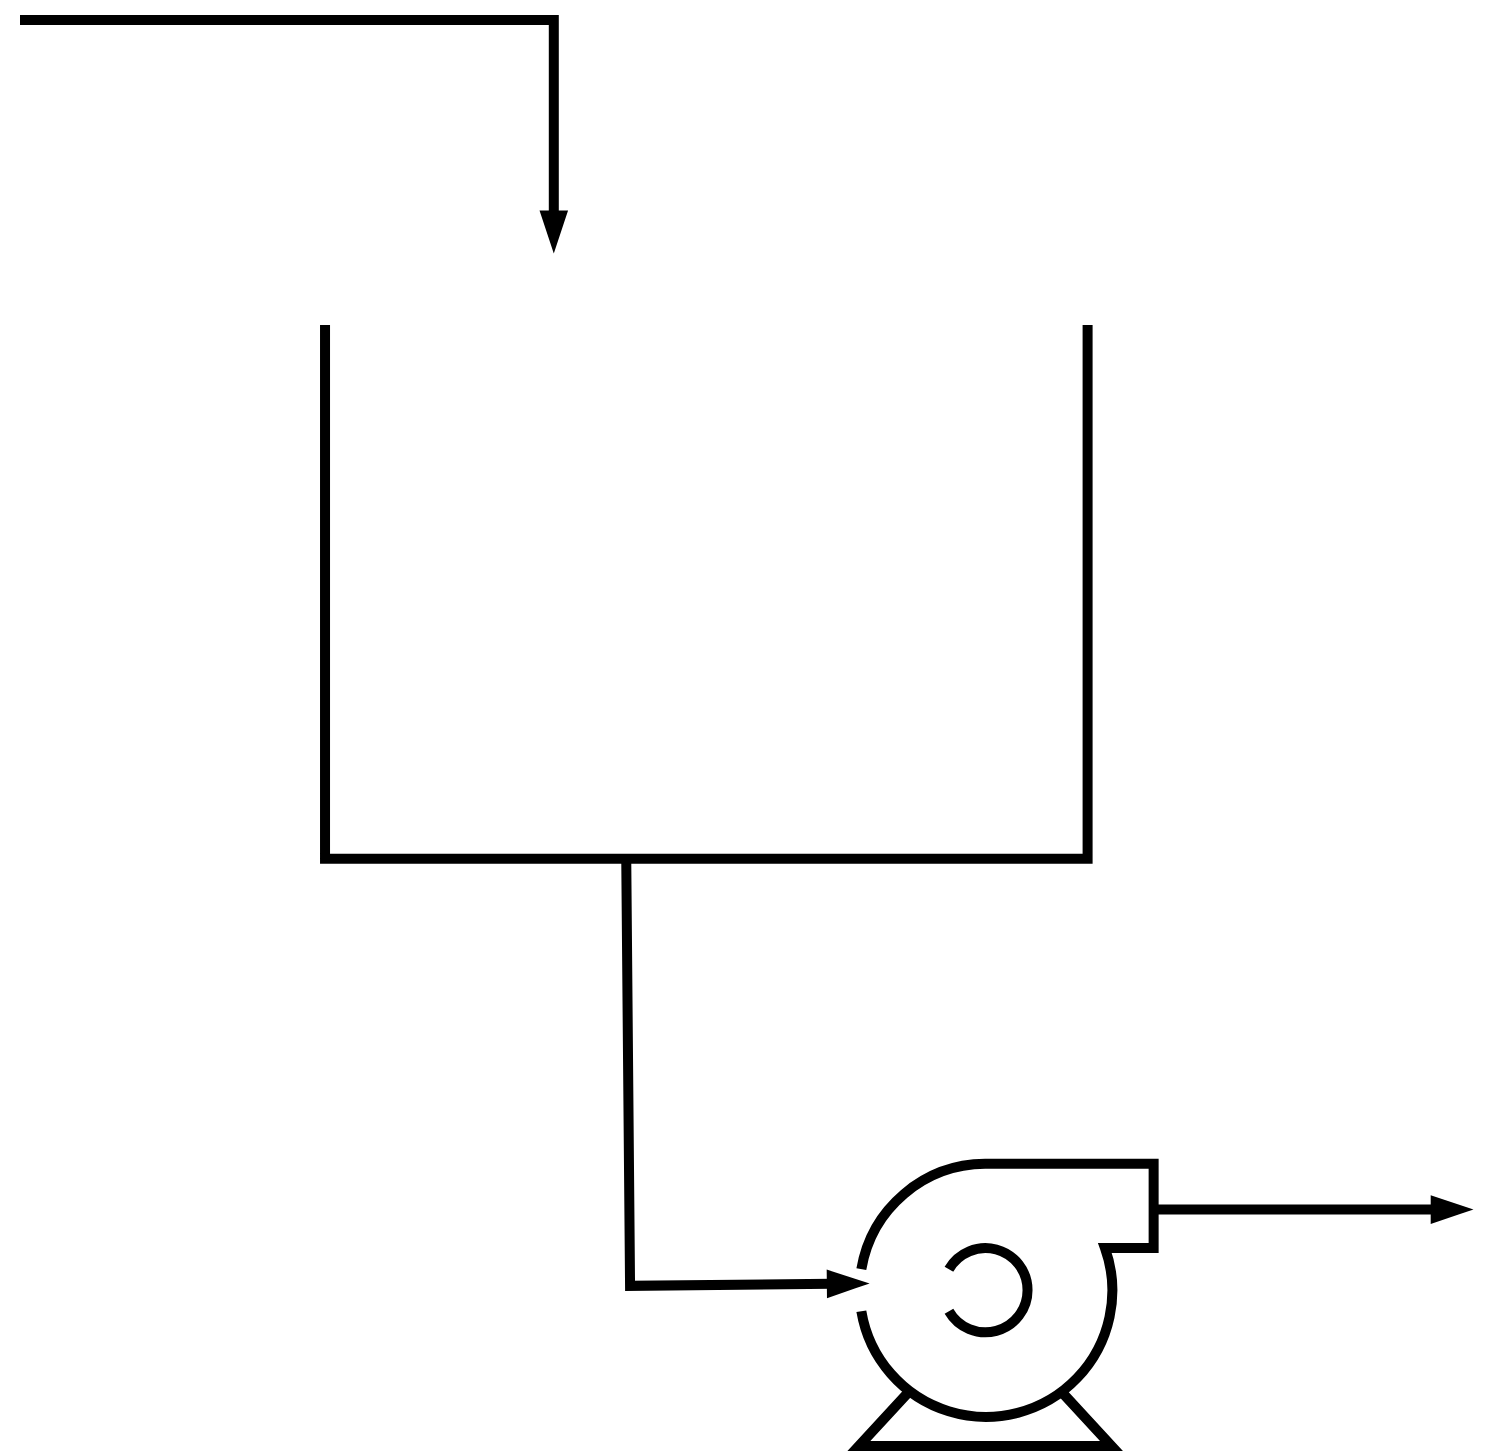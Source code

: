<mxfile version="27.0.9" pages="10">
  <diagram id="750y1t48452W13NjibaU" name="tank-with-pump">
    <mxGraphModel dx="2221" dy="1930" grid="1" gridSize="1" guides="1" tooltips="1" connect="1" arrows="1" fold="1" page="1" pageScale="1" pageWidth="827" pageHeight="1169" math="0" shadow="0">
      <root>
        <mxCell id="0" />
        <mxCell id="1" parent="0" />
        <mxCell id="rZVakwF5DUk_KOEKd2CZ-1" value="" style="shape=mxgraph.pid.vessels.container,_tank,_cistern;html=1;pointerEvents=1;align=center;verticalLabelPosition=bottom;verticalAlign=top;dashed=0;strokeWidth=5;fillColor=none;" vertex="1" parent="1">
          <mxGeometry x="197.514" y="336.513" width="381.284" height="266.898" as="geometry" />
        </mxCell>
        <mxCell id="rZVakwF5DUk_KOEKd2CZ-2" value="" style="endArrow=blockThin;html=1;rounded=0;endFill=1;strokeWidth=5;" edge="1" parent="1">
          <mxGeometry width="50" height="50" relative="1" as="geometry">
            <mxPoint x="45" y="184" as="sourcePoint" />
            <mxPoint x="311.899" y="298.385" as="targetPoint" />
            <Array as="points">
              <mxPoint x="311.899" y="184" />
            </Array>
          </mxGeometry>
        </mxCell>
        <mxCell id="rZVakwF5DUk_KOEKd2CZ-3" value="" style="shape=mxgraph.pid.pumps.centrifugal_pump_1;html=1;pointerEvents=1;align=center;verticalLabelPosition=bottom;verticalAlign=top;dashed=0;strokeColor=default;strokeWidth=5;fontFamily=Helvetica;fontSize=12;fontColor=default;fillColor=none;" vertex="1" parent="1">
          <mxGeometry x="464.413" y="755.925" width="147.404" height="141.075" as="geometry" />
        </mxCell>
        <mxCell id="rZVakwF5DUk_KOEKd2CZ-4" value="" style="endArrow=blockThin;html=1;rounded=0;endFill=1;strokeWidth=5;entryX=0.021;entryY=0.424;entryDx=0;entryDy=0;entryPerimeter=0;exitX=0.395;exitY=0.999;exitDx=0;exitDy=0;exitPerimeter=0;" edge="1" parent="1" source="rZVakwF5DUk_KOEKd2CZ-1" target="rZVakwF5DUk_KOEKd2CZ-3">
          <mxGeometry width="50" height="50" relative="1" as="geometry">
            <mxPoint x="83.128" y="222.128" as="sourcePoint" />
            <mxPoint x="350.027" y="336.513" as="targetPoint" />
            <Array as="points">
              <mxPoint x="350.027" y="816.93" />
            </Array>
          </mxGeometry>
        </mxCell>
        <mxCell id="rZVakwF5DUk_KOEKd2CZ-5" value="" style="endArrow=blockThin;html=1;rounded=0;endFill=1;strokeWidth=5;entryX=0.021;entryY=0.424;entryDx=0;entryDy=0;entryPerimeter=0;" edge="1" parent="1">
          <mxGeometry width="50" height="50" relative="1" as="geometry">
            <mxPoint x="613.113" y="778.802" as="sourcePoint" />
            <mxPoint x="769.44" y="778.802" as="targetPoint" />
            <Array as="points" />
          </mxGeometry>
        </mxCell>
      </root>
    </mxGraphModel>
  </diagram>
  <diagram id="O6wYeNwXw7UFVXuiTMY-" name="tank-with-pump-level-control">
    <mxGraphModel dx="2678" dy="1608" grid="1" gridSize="1" guides="1" tooltips="1" connect="1" arrows="1" fold="1" page="1" pageScale="1" pageWidth="827" pageHeight="1169" math="0" shadow="0">
      <root>
        <mxCell id="0" />
        <mxCell id="1" parent="0" />
        <mxCell id="oqNsszdjPRw6UoDThJWd-11" value="LC" style="html=1;outlineConnect=0;align=center;dashed=0;aspect=fixed;shape=mxgraph.pid2inst.discInst;mounting=room;pointerEvents=1;strokeColor=default;strokeWidth=5;verticalAlign=top;fontFamily=Helvetica;fontSize=12;fontColor=default;fillColor=none;" vertex="1" parent="1">
          <mxGeometry x="-207" y="130" width="50" height="50" as="geometry" />
        </mxCell>
        <mxCell id="oqNsszdjPRw6UoDThJWd-12" value="" style="verticalLabelPosition=bottom;align=center;html=1;verticalAlign=top;pointerEvents=1;dashed=0;shape=mxgraph.pid2valves.valve;valveType=gate;actuator=diaph;strokeColor=default;strokeWidth=5;fontFamily=Helvetica;fontSize=12;fontColor=default;fillColor=none;" vertex="1" parent="1">
          <mxGeometry x="-717" y="200" width="100" height="100" as="geometry" />
        </mxCell>
        <mxCell id="oqNsszdjPRw6UoDThJWd-13" value="LC" style="text;html=1;align=center;verticalAlign=middle;resizable=0;points=[];autosize=1;strokeColor=none;fillColor=none;fontFamily=IBM Plex sans;fontSize=24;fontColor=default;strokeWidth=5;" vertex="1" parent="1">
          <mxGeometry x="-207" y="190" width="50" height="40" as="geometry" />
        </mxCell>
        <mxCell id="oqNsszdjPRw6UoDThJWd-14" value="" style="endArrow=none;dashed=1;html=1;dashPattern=1 3;strokeWidth=5;rounded=0;strokeColor=default;align=center;verticalAlign=middle;fontFamily=Helvetica;fontSize=12;fontColor=default;labelBackgroundColor=default;entryX=0;entryY=0.5;entryDx=0;entryDy=0;exitX=0.5;exitY=0.1;exitDx=0;exitDy=0;exitPerimeter=0;edgeStyle=orthogonalEdgeStyle;" edge="1" parent="1" source="oqNsszdjPRw6UoDThJWd-12" target="oqNsszdjPRw6UoDThJWd-11">
          <mxGeometry width="50" height="50" relative="1" as="geometry">
            <mxPoint x="-397" y="220" as="sourcePoint" />
            <mxPoint x="-347" y="170" as="targetPoint" />
            <Array as="points">
              <mxPoint x="-667" y="155" />
            </Array>
          </mxGeometry>
        </mxCell>
        <mxCell id="oqNsszdjPRw6UoDThJWd-15" value="" style="endArrow=none;dashed=1;html=1;dashPattern=1 3;strokeWidth=5;rounded=0;strokeColor=default;align=center;verticalAlign=middle;fontFamily=Helvetica;fontSize=12;fontColor=default;labelBackgroundColor=default;entryX=1;entryY=0.5;entryDx=0;entryDy=0;exitX=1;exitY=0.5;exitDx=0;exitDy=0;edgeStyle=orthogonalEdgeStyle;" edge="1" parent="1" source="oqNsszdjPRw6UoDThJWd-11" target="oqNsszdjPRw6UoDThJWd-7">
          <mxGeometry width="50" height="50" relative="1" as="geometry">
            <mxPoint x="-657" y="220" as="sourcePoint" />
            <mxPoint x="-197" y="165" as="targetPoint" />
            <Array as="points">
              <mxPoint x="-67" y="155" />
              <mxPoint x="-67" y="515" />
            </Array>
          </mxGeometry>
        </mxCell>
        <mxCell id="oqNsszdjPRw6UoDThJWd-2" value="" style="shape=mxgraph.pid.vessels.container,_tank,_cistern;html=1;pointerEvents=1;align=center;verticalLabelPosition=bottom;verticalAlign=top;dashed=0;strokeWidth=5;fillColor=none;" vertex="1" parent="1">
          <mxGeometry x="-623.486" y="422.513" width="381.284" height="266.898" as="geometry" />
        </mxCell>
        <mxCell id="oqNsszdjPRw6UoDThJWd-3" value="" style="endArrow=blockThin;html=1;rounded=0;endFill=1;strokeWidth=5;edgeStyle=orthogonalEdgeStyle;" edge="1" parent="1">
          <mxGeometry width="50" height="50" relative="1" as="geometry">
            <mxPoint x="-618" y="271" as="sourcePoint" />
            <mxPoint x="-509.101" y="384.385" as="targetPoint" />
          </mxGeometry>
        </mxCell>
        <mxCell id="oqNsszdjPRw6UoDThJWd-4" value="" style="shape=mxgraph.pid.pumps.centrifugal_pump_1;html=1;pointerEvents=1;align=center;verticalLabelPosition=bottom;verticalAlign=top;dashed=0;strokeColor=default;strokeWidth=5;fontFamily=Helvetica;fontSize=12;fontColor=default;fillColor=none;" vertex="1" parent="1">
          <mxGeometry x="-356.587" y="841.925" width="147.404" height="141.075" as="geometry" />
        </mxCell>
        <mxCell id="oqNsszdjPRw6UoDThJWd-5" value="" style="endArrow=blockThin;html=1;rounded=0;endFill=1;strokeWidth=5;entryX=0.021;entryY=0.424;entryDx=0;entryDy=0;entryPerimeter=0;exitX=0.395;exitY=0.999;exitDx=0;exitDy=0;exitPerimeter=0;" edge="1" parent="1" source="oqNsszdjPRw6UoDThJWd-2" target="oqNsszdjPRw6UoDThJWd-4">
          <mxGeometry width="50" height="50" relative="1" as="geometry">
            <mxPoint x="-737.872" y="308.128" as="sourcePoint" />
            <mxPoint x="-470.973" y="422.513" as="targetPoint" />
            <Array as="points">
              <mxPoint x="-470.973" y="902.93" />
            </Array>
          </mxGeometry>
        </mxCell>
        <mxCell id="oqNsszdjPRw6UoDThJWd-6" value="" style="endArrow=blockThin;html=1;rounded=0;endFill=1;strokeWidth=5;entryX=0.021;entryY=0.424;entryDx=0;entryDy=0;entryPerimeter=0;edgeStyle=orthogonalEdgeStyle;" edge="1" parent="1">
          <mxGeometry width="50" height="50" relative="1" as="geometry">
            <mxPoint x="-207.887" y="864.802" as="sourcePoint" />
            <mxPoint x="-51.56" y="864.802" as="targetPoint" />
          </mxGeometry>
        </mxCell>
        <mxCell id="oqNsszdjPRw6UoDThJWd-7" value="LT" style="html=1;outlineConnect=0;align=center;dashed=0;aspect=fixed;shape=mxgraph.pid2inst.discInst;mounting=room;pointerEvents=1;strokeColor=default;strokeWidth=5;verticalAlign=top;fontFamily=Helvetica;fontSize=12;fontColor=default;fillColor=none;" vertex="1" parent="1">
          <mxGeometry x="-201" y="490" width="50" height="50" as="geometry" />
        </mxCell>
        <mxCell id="oqNsszdjPRw6UoDThJWd-8" value="LT" style="text;html=1;align=center;verticalAlign=middle;resizable=0;points=[];autosize=1;strokeColor=none;fillColor=none;fontFamily=IBM Plex sans;fontSize=24;fontColor=default;strokeWidth=5;" vertex="1" parent="1">
          <mxGeometry x="-156" y="540" width="50" height="40" as="geometry" />
        </mxCell>
        <mxCell id="oqNsszdjPRw6UoDThJWd-9" value="" style="endArrow=none;html=1;rounded=0;strokeColor=default;strokeWidth=5;align=center;verticalAlign=middle;fontFamily=Helvetica;fontSize=12;fontColor=default;labelBackgroundColor=default;edgeStyle=orthogonalEdgeStyle;exitX=1;exitY=0.631;exitDx=0;exitDy=0;exitPerimeter=0;entryX=0.5;entryY=1;entryDx=0;entryDy=0;" edge="1" parent="1" source="oqNsszdjPRw6UoDThJWd-2" target="oqNsszdjPRw6UoDThJWd-7">
          <mxGeometry width="50" height="50" relative="1" as="geometry">
            <mxPoint x="-242.2" y="590" as="sourcePoint" />
            <mxPoint x="-166" y="560" as="targetPoint" />
            <Array as="points">
              <mxPoint x="-176" y="591" />
            </Array>
          </mxGeometry>
        </mxCell>
        <mxCell id="oqNsszdjPRw6UoDThJWd-10" value="" style="endArrow=none;html=1;rounded=0;strokeColor=default;strokeWidth=5;align=center;verticalAlign=middle;fontFamily=Helvetica;fontSize=12;fontColor=default;labelBackgroundColor=default;edgeStyle=orthogonalEdgeStyle;exitX=1.001;exitY=0.138;exitDx=0;exitDy=0;exitPerimeter=0;entryX=0.5;entryY=0;entryDx=0;entryDy=0;" edge="1" parent="1" source="oqNsszdjPRw6UoDThJWd-2" target="oqNsszdjPRw6UoDThJWd-7">
          <mxGeometry width="50" height="50" relative="1" as="geometry">
            <mxPoint x="-232.2" y="600" as="sourcePoint" />
            <mxPoint x="-166" y="550" as="targetPoint" />
            <Array as="points">
              <mxPoint x="-232" y="459" />
              <mxPoint x="-176" y="459" />
            </Array>
          </mxGeometry>
        </mxCell>
        <mxCell id="oqNsszdjPRw6UoDThJWd-17" value="" style="endArrow=blockThin;html=1;rounded=0;endFill=1;strokeWidth=5;entryX=0.013;entryY=0.669;entryDx=0;entryDy=0;entryPerimeter=0;edgeStyle=orthogonalEdgeStyle;" edge="1" parent="1" target="oqNsszdjPRw6UoDThJWd-12">
          <mxGeometry width="50" height="50" relative="1" as="geometry">
            <mxPoint x="-777" y="267" as="sourcePoint" />
            <mxPoint x="-717" y="267.002" as="targetPoint" />
          </mxGeometry>
        </mxCell>
      </root>
    </mxGraphModel>
  </diagram>
  <diagram id="Vj-wqSv-sCB3SVLLbl44" name="vapor-liquid-separator">
    <mxGraphModel dx="1269" dy="-66" grid="1" gridSize="1" guides="1" tooltips="1" connect="1" arrows="1" fold="1" page="1" pageScale="1" pageWidth="827" pageHeight="1169" math="0" shadow="0">
      <root>
        <mxCell id="0" />
        <mxCell id="1" parent="0" />
        <mxCell id="qbePwdjm2lxzD6JORdq_-3" value="" style="verticalLabelPosition=bottom;outlineConnect=0;align=center;dashed=0;html=1;verticalAlign=top;shape=mxgraph.pid2misc.column;columnType=common;strokeWidth=5;fillColor=#388ECC;strokeColor=none;" vertex="1" parent="1">
          <mxGeometry x="330" y="1567" width="119.37" height="239" as="geometry" />
        </mxCell>
        <mxCell id="qbePwdjm2lxzD6JORdq_-4" value="" style="rounded=1;whiteSpace=wrap;html=1;absoluteArcSize=1;arcSize=0;strokeWidth=5;fillColor=#388ECC;strokeColor=none;" vertex="1" parent="1">
          <mxGeometry x="330" y="1557" width="120" height="30" as="geometry" />
        </mxCell>
        <mxCell id="qbePwdjm2lxzD6JORdq_-5" value="" style="verticalLabelPosition=bottom;outlineConnect=0;align=center;dashed=0;html=1;verticalAlign=top;shape=mxgraph.pid2misc.column;columnType=common;strokeWidth=5;fillColor=none;" vertex="1" parent="1">
          <mxGeometry x="330" y="1397" width="119.37" height="409" as="geometry" />
        </mxCell>
        <mxCell id="qbePwdjm2lxzD6JORdq_-6" value="" style="endArrow=blockThin;html=1;rounded=0;endFill=1;strokeWidth=5;exitX=0.998;exitY=0.16;exitDx=0;exitDy=0;exitPerimeter=0;" edge="1" parent="1" source="qbePwdjm2lxzD6JORdq_-8">
          <mxGeometry width="50" height="50" relative="1" as="geometry">
            <mxPoint x="575.3" y="1850.978" as="sourcePoint" />
            <mxPoint x="590" y="1852" as="targetPoint" />
            <Array as="points" />
          </mxGeometry>
        </mxCell>
        <mxCell id="qbePwdjm2lxzD6JORdq_-7" value="" style="shape=mxgraph.pid.heat_exchangers.heat_exchanger_(straight_tubes);html=1;pointerEvents=1;align=center;verticalLabelPosition=bottom;verticalAlign=top;dashed=0;strokeWidth=5;rotation=90;" vertex="1" parent="1">
          <mxGeometry x="339.44" y="1637.45" width="100.75" height="119.37" as="geometry" />
        </mxCell>
        <mxCell id="qbePwdjm2lxzD6JORdq_-8" value="" style="shape=mxgraph.pid.pumps.centrifugal_pump_1;html=1;pointerEvents=1;align=center;verticalLabelPosition=bottom;verticalAlign=top;dashed=0;strokeWidth=5;fillColor=none;" vertex="1" parent="1">
          <mxGeometry x="425" y="1842" width="70" height="67" as="geometry" />
        </mxCell>
        <mxCell id="qbePwdjm2lxzD6JORdq_-9" value="" style="endArrow=blockThin;html=1;rounded=0;endFill=1;strokeWidth=5;entryX=0.07;entryY=0;entryDx=0;entryDy=0;entryPerimeter=0;edgeStyle=elbowEdgeStyle;" edge="1" parent="1" target="qbePwdjm2lxzD6JORdq_-7">
          <mxGeometry width="50" height="50" relative="1" as="geometry">
            <mxPoint x="590" y="1654" as="sourcePoint" />
            <mxPoint x="453" y="1611.72" as="targetPoint" />
          </mxGeometry>
        </mxCell>
        <mxCell id="qbePwdjm2lxzD6JORdq_-10" value="" style="endArrow=blockThin;html=1;rounded=0;endFill=1;strokeWidth=5;" edge="1" parent="1">
          <mxGeometry width="50" height="50" relative="1" as="geometry">
            <mxPoint x="449.37" y="1737" as="sourcePoint" />
            <mxPoint x="590" y="1737" as="targetPoint" />
            <Array as="points" />
          </mxGeometry>
        </mxCell>
        <mxCell id="qbePwdjm2lxzD6JORdq_-11" value="" style="endArrow=blockThin;html=1;rounded=0;endFill=1;strokeWidth=5;entryX=-0.006;entryY=0.45;entryDx=0;entryDy=0;entryPerimeter=0;" edge="1" parent="1" source="qbePwdjm2lxzD6JORdq_-5" target="qbePwdjm2lxzD6JORdq_-8">
          <mxGeometry width="50" height="50" relative="1" as="geometry">
            <mxPoint x="388" y="1816" as="sourcePoint" />
            <mxPoint x="419.312" y="1871.758" as="targetPoint" />
            <Array as="points">
              <mxPoint x="388.5" y="1872.07" />
            </Array>
          </mxGeometry>
        </mxCell>
        <mxCell id="qbePwdjm2lxzD6JORdq_-12" value="" style="endArrow=blockThin;html=1;rounded=0;endFill=1;strokeWidth=5;" edge="1" parent="1">
          <mxGeometry width="50" height="50" relative="1" as="geometry">
            <mxPoint x="390" y="1397" as="sourcePoint" />
            <mxPoint x="590" y="1367" as="targetPoint" />
            <Array as="points">
              <mxPoint x="390" y="1367" />
            </Array>
          </mxGeometry>
        </mxCell>
        <mxCell id="qbePwdjm2lxzD6JORdq_-13" value="" style="endArrow=blockThin;html=1;rounded=0;endFill=1;strokeWidth=5;edgeStyle=elbowEdgeStyle;" edge="1" parent="1" target="qbePwdjm2lxzD6JORdq_-5">
          <mxGeometry width="50" height="50" relative="1" as="geometry">
            <mxPoint x="270" y="1602" as="sourcePoint" />
            <mxPoint x="140" y="1507" as="targetPoint" />
          </mxGeometry>
        </mxCell>
        <mxCell id="qbePwdjm2lxzD6JORdq_-14" value="Feed&lt;div&gt;20% H&lt;sub&gt;2&lt;/sub&gt;O&lt;/div&gt;&lt;div&gt;80%&amp;nbsp; H&lt;sub&gt;2&lt;/sub&gt;SO&lt;sub&gt;4&lt;/sub&gt;&lt;/div&gt;" style="text;html=1;align=left;verticalAlign=top;whiteSpace=wrap;rounded=0;fontFamily=IBM Plex sans;fontSize=24;fontStyle=1" vertex="1" parent="1">
          <mxGeometry x="140" y="1497" width="180" height="100" as="geometry" />
        </mxCell>
        <mxCell id="qbePwdjm2lxzD6JORdq_-15" value="Vent&lt;div&gt;99% H&lt;sub&gt;2&lt;/sub&gt;O&lt;/div&gt;" style="text;html=1;align=left;verticalAlign=top;whiteSpace=wrap;rounded=0;fontFamily=IBM Plex sans;fontSize=24;fontStyle=1" vertex="1" parent="1">
          <mxGeometry x="510" y="1377" width="180" height="100" as="geometry" />
        </mxCell>
        <mxCell id="qbePwdjm2lxzD6JORdq_-16" value="Product&lt;div&gt;&lt;span style=&quot;background-color: initial;&quot;&gt;99%&amp;nbsp; H&lt;/span&gt;&lt;sub style=&quot;background-color: initial;&quot;&gt;2&lt;/sub&gt;&lt;span style=&quot;background-color: initial;&quot;&gt;SO&lt;/span&gt;&lt;sub style=&quot;background-color: initial;&quot;&gt;4&lt;/sub&gt;&lt;br&gt;&lt;/div&gt;" style="text;html=1;align=left;verticalAlign=top;whiteSpace=wrap;rounded=0;fontFamily=IBM Plex sans;fontSize=24;fontStyle=1" vertex="1" parent="1">
          <mxGeometry x="510" y="1867" width="180" height="100" as="geometry" />
        </mxCell>
        <mxCell id="qbePwdjm2lxzD6JORdq_-17" value="Steam" style="text;html=1;align=left;verticalAlign=top;whiteSpace=wrap;rounded=0;fontFamily=IBM Plex sans;fontSize=24;fontStyle=1" vertex="1" parent="1">
          <mxGeometry x="510" y="1607" width="180" height="100" as="geometry" />
        </mxCell>
      </root>
    </mxGraphModel>
  </diagram>
  <diagram name="vapor-liquid-separator-at-control" id="fGTs_OAbcUXihv1vj-JF">
    <mxGraphModel dx="1532" dy="1331" grid="1" gridSize="1" guides="1" tooltips="1" connect="1" arrows="1" fold="1" page="1" pageScale="1" pageWidth="827" pageHeight="1169" math="0" shadow="0">
      <root>
        <mxCell id="GM4sMkGUqZJCnMu1jz9G-0" />
        <mxCell id="GM4sMkGUqZJCnMu1jz9G-1" parent="GM4sMkGUqZJCnMu1jz9G-0" />
        <mxCell id="GM4sMkGUqZJCnMu1jz9G-2" value="" style="verticalLabelPosition=bottom;outlineConnect=0;align=center;dashed=0;html=1;verticalAlign=top;shape=mxgraph.pid2misc.column;columnType=common;strokeWidth=5;fillColor=#388ECC;strokeColor=none;" vertex="1" parent="GM4sMkGUqZJCnMu1jz9G-1">
          <mxGeometry x="300" y="500" width="119.37" height="239" as="geometry" />
        </mxCell>
        <mxCell id="GM4sMkGUqZJCnMu1jz9G-3" value="" style="rounded=1;whiteSpace=wrap;html=1;absoluteArcSize=1;arcSize=0;strokeWidth=5;fillColor=#388ECC;strokeColor=none;" vertex="1" parent="GM4sMkGUqZJCnMu1jz9G-1">
          <mxGeometry x="300" y="490" width="120" height="30" as="geometry" />
        </mxCell>
        <mxCell id="GM4sMkGUqZJCnMu1jz9G-4" value="" style="verticalLabelPosition=bottom;outlineConnect=0;align=center;dashed=0;html=1;verticalAlign=top;shape=mxgraph.pid2misc.column;columnType=common;strokeWidth=5;fillColor=none;" vertex="1" parent="GM4sMkGUqZJCnMu1jz9G-1">
          <mxGeometry x="300" y="330" width="119.37" height="409" as="geometry" />
        </mxCell>
        <mxCell id="GM4sMkGUqZJCnMu1jz9G-6" value="" style="shape=mxgraph.pid.heat_exchangers.heat_exchanger_(straight_tubes);html=1;pointerEvents=1;align=center;verticalLabelPosition=bottom;verticalAlign=top;dashed=0;strokeWidth=5;rotation=90;" vertex="1" parent="GM4sMkGUqZJCnMu1jz9G-1">
          <mxGeometry x="309.44" y="570.45" width="100.75" height="119.37" as="geometry" />
        </mxCell>
        <mxCell id="GM4sMkGUqZJCnMu1jz9G-7" value="" style="shape=mxgraph.pid.pumps.centrifugal_pump_1;html=1;pointerEvents=1;align=center;verticalLabelPosition=bottom;verticalAlign=top;dashed=0;strokeWidth=5;fillColor=none;" vertex="1" parent="GM4sMkGUqZJCnMu1jz9G-1">
          <mxGeometry x="395" y="775" width="70" height="67" as="geometry" />
        </mxCell>
        <mxCell id="GM4sMkGUqZJCnMu1jz9G-8" value="" style="endArrow=blockThin;html=1;rounded=0;endFill=1;strokeWidth=5;entryX=0.07;entryY=0;entryDx=0;entryDy=0;entryPerimeter=0;edgeStyle=elbowEdgeStyle;exitX=-0.04;exitY=0.67;exitDx=0;exitDy=0;exitPerimeter=0;" edge="1" parent="GM4sMkGUqZJCnMu1jz9G-1" source="GM4sMkGUqZJCnMu1jz9G-13" target="GM4sMkGUqZJCnMu1jz9G-6">
          <mxGeometry width="50" height="50" relative="1" as="geometry">
            <mxPoint x="560" y="587" as="sourcePoint" />
            <mxPoint x="423" y="544.72" as="targetPoint" />
          </mxGeometry>
        </mxCell>
        <mxCell id="GM4sMkGUqZJCnMu1jz9G-9" value="" style="endArrow=blockThin;html=1;rounded=0;endFill=1;strokeWidth=5;edgeStyle=orthogonalEdgeStyle;" edge="1" parent="GM4sMkGUqZJCnMu1jz9G-1">
          <mxGeometry width="50" height="50" relative="1" as="geometry">
            <mxPoint x="419.37" y="670" as="sourcePoint" />
            <mxPoint x="600" y="670" as="targetPoint" />
          </mxGeometry>
        </mxCell>
        <mxCell id="GM4sMkGUqZJCnMu1jz9G-10" value="" style="endArrow=blockThin;html=1;rounded=0;endFill=1;strokeWidth=5;entryX=-0.006;entryY=0.45;entryDx=0;entryDy=0;entryPerimeter=0;" edge="1" parent="GM4sMkGUqZJCnMu1jz9G-1" source="GM4sMkGUqZJCnMu1jz9G-4" target="GM4sMkGUqZJCnMu1jz9G-7">
          <mxGeometry width="50" height="50" relative="1" as="geometry">
            <mxPoint x="358" y="749.0" as="sourcePoint" />
            <mxPoint x="389.312" y="804.758" as="targetPoint" />
            <Array as="points">
              <mxPoint x="358.5" y="805.07" />
            </Array>
          </mxGeometry>
        </mxCell>
        <mxCell id="GM4sMkGUqZJCnMu1jz9G-11" value="" style="endArrow=blockThin;html=1;rounded=0;endFill=1;strokeWidth=5;" edge="1" parent="GM4sMkGUqZJCnMu1jz9G-1">
          <mxGeometry width="50" height="50" relative="1" as="geometry">
            <mxPoint x="360" y="330" as="sourcePoint" />
            <mxPoint x="600" y="301" as="targetPoint" />
            <Array as="points">
              <mxPoint x="360" y="300" />
            </Array>
          </mxGeometry>
        </mxCell>
        <mxCell id="GM4sMkGUqZJCnMu1jz9G-12" value="" style="endArrow=blockThin;html=1;rounded=0;endFill=1;strokeWidth=5;edgeStyle=elbowEdgeStyle;" edge="1" parent="GM4sMkGUqZJCnMu1jz9G-1" target="GM4sMkGUqZJCnMu1jz9G-4">
          <mxGeometry width="50" height="50" relative="1" as="geometry">
            <mxPoint x="184" y="535" as="sourcePoint" />
            <mxPoint x="110" y="440" as="targetPoint" />
          </mxGeometry>
        </mxCell>
        <mxCell id="GM4sMkGUqZJCnMu1jz9G-13" value="" style="verticalLabelPosition=bottom;align=center;html=1;verticalAlign=top;pointerEvents=1;dashed=0;shape=mxgraph.pid2valves.valve;valveType=gate;actuator=diaph;strokeWidth=5;fillColor=none;" vertex="1" parent="GM4sMkGUqZJCnMu1jz9G-1">
          <mxGeometry x="518" y="560" width="40" height="40" as="geometry" />
        </mxCell>
        <mxCell id="GM4sMkGUqZJCnMu1jz9G-14" style="edgeStyle=orthogonalEdgeStyle;rounded=0;orthogonalLoop=1;jettySize=auto;html=1;exitX=0.5;exitY=1;exitDx=0;exitDy=0;exitPerimeter=0;fontFamily=Helvetica;fontSize=45;fontColor=default;endArrow=none;endFill=0;dashed=1;strokeWidth=3;" edge="1" parent="GM4sMkGUqZJCnMu1jz9G-1" source="GM4sMkGUqZJCnMu1jz9G-15">
          <mxGeometry relative="1" as="geometry">
            <mxPoint x="475.2" y="300" as="targetPoint" />
          </mxGeometry>
        </mxCell>
        <mxCell id="GM4sMkGUqZJCnMu1jz9G-15" value="AT" style="dashed=0;outlineConnect=0;align=center;html=1;shape=mxgraph.pid.engines.electric_motor;fontSize=16;strokeColor=default;strokeWidth=3;verticalAlign=middle;fontFamily=Helvetica;fontColor=default;fillColor=none;fontStyle=1" vertex="1" parent="GM4sMkGUqZJCnMu1jz9G-1">
          <mxGeometry x="455" y="210" width="40" height="40" as="geometry" />
        </mxCell>
        <mxCell id="GM4sMkGUqZJCnMu1jz9G-16" style="edgeStyle=orthogonalEdgeStyle;rounded=0;orthogonalLoop=1;jettySize=auto;html=1;exitX=0.5;exitY=1;exitDx=0;exitDy=0;exitPerimeter=0;fontFamily=Helvetica;fontSize=45;fontColor=default;entryX=0.485;entryY=0.06;entryDx=0;entryDy=0;entryPerimeter=0;endArrow=none;endFill=0;dashed=1;strokeWidth=3;" edge="1" parent="GM4sMkGUqZJCnMu1jz9G-1" source="GM4sMkGUqZJCnMu1jz9G-17" target="GM4sMkGUqZJCnMu1jz9G-13">
          <mxGeometry relative="1" as="geometry">
            <mxPoint x="670" y="580" as="targetPoint" />
          </mxGeometry>
        </mxCell>
        <mxCell id="GM4sMkGUqZJCnMu1jz9G-17" value="AC" style="dashed=0;outlineConnect=0;align=center;html=1;shape=mxgraph.pid.engines.electric_motor;fontSize=16;strokeColor=default;strokeWidth=3;verticalAlign=middle;fontFamily=Helvetica;fontColor=default;fillColor=none;fontStyle=1" vertex="1" parent="GM4sMkGUqZJCnMu1jz9G-1">
          <mxGeometry x="518" y="210" width="40" height="40" as="geometry" />
        </mxCell>
        <mxCell id="GM4sMkGUqZJCnMu1jz9G-18" style="edgeStyle=orthogonalEdgeStyle;rounded=0;orthogonalLoop=1;jettySize=auto;html=1;entryX=0;entryY=0.5;entryDx=0;entryDy=0;entryPerimeter=0;fontFamily=Helvetica;fontSize=45;fontColor=default;endArrow=none;endFill=0;dashed=1;strokeWidth=3;" edge="1" parent="GM4sMkGUqZJCnMu1jz9G-1" source="GM4sMkGUqZJCnMu1jz9G-15" target="GM4sMkGUqZJCnMu1jz9G-17">
          <mxGeometry relative="1" as="geometry" />
        </mxCell>
        <mxCell id="GM4sMkGUqZJCnMu1jz9G-31" value="" style="endArrow=none;html=1;rounded=0;endFill=1;strokeWidth=5;entryX=1.02;entryY=0.67;entryDx=0;entryDy=0;entryPerimeter=0;edgeStyle=elbowEdgeStyle;startFill=0;" edge="1" parent="GM4sMkGUqZJCnMu1jz9G-1" target="GM4sMkGUqZJCnMu1jz9G-13">
          <mxGeometry width="50" height="50" relative="1" as="geometry">
            <mxPoint x="600" y="587" as="sourcePoint" />
            <mxPoint x="572" y="585" as="targetPoint" />
          </mxGeometry>
        </mxCell>
        <mxCell id="u-cfmZspthOzk1mZpowB-0" value="Feed&lt;div&gt;20% H&lt;sub&gt;2&lt;/sub&gt;O&lt;/div&gt;&lt;div&gt;80%&amp;nbsp; H&lt;sub&gt;2&lt;/sub&gt;SO&lt;sub&gt;4&lt;/sub&gt;&lt;/div&gt;" style="text;html=1;align=left;verticalAlign=top;whiteSpace=wrap;rounded=0;fontFamily=IBM Plex sans;fontSize=24;fontStyle=1" vertex="1" parent="GM4sMkGUqZJCnMu1jz9G-1">
          <mxGeometry x="120" y="424" width="180" height="100" as="geometry" />
        </mxCell>
        <mxCell id="u-cfmZspthOzk1mZpowB-1" value="Product&lt;div&gt;&lt;span style=&quot;background-color: initial;&quot;&gt;99%&amp;nbsp; H&lt;/span&gt;&lt;sub style=&quot;background-color: initial;&quot;&gt;2&lt;/sub&gt;&lt;span style=&quot;background-color: initial;&quot;&gt;SO&lt;/span&gt;&lt;sub style=&quot;background-color: initial;&quot;&gt;4&lt;/sub&gt;&lt;br&gt;&lt;/div&gt;" style="text;html=1;align=left;verticalAlign=top;whiteSpace=wrap;rounded=0;fontFamily=IBM Plex sans;fontSize=24;fontStyle=1" vertex="1" parent="GM4sMkGUqZJCnMu1jz9G-1">
          <mxGeometry x="490" y="794" width="180" height="100" as="geometry" />
        </mxCell>
        <mxCell id="3bP4A-woiho4nJqFSdbN-0" value="" style="endArrow=blockThin;html=1;rounded=0;endFill=1;strokeWidth=5;edgeStyle=orthogonalEdgeStyle;exitX=1.007;exitY=0.165;exitDx=0;exitDy=0;exitPerimeter=0;" edge="1" parent="GM4sMkGUqZJCnMu1jz9G-1" source="GM4sMkGUqZJCnMu1jz9G-7">
          <mxGeometry width="50" height="50" relative="1" as="geometry">
            <mxPoint x="466" y="786" as="sourcePoint" />
            <mxPoint x="601" y="786" as="targetPoint" />
          </mxGeometry>
        </mxCell>
      </root>
    </mxGraphModel>
  </diagram>
  <diagram name="vapor-liquid-separator-complete-control" id="mZOD_tnza1Ey7wqmkClK">
    <mxGraphModel dx="1481" dy="1287" grid="1" gridSize="1" guides="1" tooltips="1" connect="1" arrows="1" fold="1" page="1" pageScale="1" pageWidth="827" pageHeight="1169" math="0" shadow="0">
      <root>
        <mxCell id="0" />
        <mxCell id="1" parent="0" />
        <mxCell id="ZpsFax3At80h3cH-HfD2-17" value="" style="verticalLabelPosition=bottom;outlineConnect=0;align=center;dashed=0;html=1;verticalAlign=top;shape=mxgraph.pid2misc.column;columnType=common;strokeWidth=5;fillColor=#388ECC;strokeColor=none;" parent="1" vertex="1">
          <mxGeometry x="300" y="500" width="119.37" height="239" as="geometry" />
        </mxCell>
        <mxCell id="ZpsFax3At80h3cH-HfD2-18" value="" style="rounded=1;whiteSpace=wrap;html=1;absoluteArcSize=1;arcSize=0;strokeWidth=5;fillColor=#388ECC;strokeColor=none;" parent="1" vertex="1">
          <mxGeometry x="300" y="490" width="120" height="30" as="geometry" />
        </mxCell>
        <mxCell id="ZpsFax3At80h3cH-HfD2-1" value="" style="verticalLabelPosition=bottom;outlineConnect=0;align=center;dashed=0;html=1;verticalAlign=top;shape=mxgraph.pid2misc.column;columnType=common;strokeWidth=5;fillColor=none;" parent="1" vertex="1">
          <mxGeometry x="300" y="330" width="119.37" height="409" as="geometry" />
        </mxCell>
        <mxCell id="mlmWYDQaAf5w4Bjc56NV-6" value="" style="endArrow=none;html=1;rounded=0;endFill=1;strokeWidth=5;exitX=0.998;exitY=0.16;exitDx=0;exitDy=0;exitPerimeter=0;entryX=0.025;entryY=0.683;entryDx=0;entryDy=0;entryPerimeter=0;startFill=0;" parent="1" source="ZpsFax3At80h3cH-HfD2-4" edge="1" target="ZpsFax3At80h3cH-HfD2-38">
          <mxGeometry width="50" height="50" relative="1" as="geometry">
            <mxPoint x="545.3" y="783.978" as="sourcePoint" />
            <mxPoint x="560" y="785" as="targetPoint" />
            <Array as="points" />
          </mxGeometry>
        </mxCell>
        <mxCell id="ZpsFax3At80h3cH-HfD2-3" value="" style="shape=mxgraph.pid.heat_exchangers.heat_exchanger_(straight_tubes);html=1;pointerEvents=1;align=center;verticalLabelPosition=bottom;verticalAlign=top;dashed=0;strokeWidth=5;rotation=90;" parent="1" vertex="1">
          <mxGeometry x="309.44" y="570.45" width="100.75" height="119.37" as="geometry" />
        </mxCell>
        <mxCell id="ZpsFax3At80h3cH-HfD2-4" value="" style="shape=mxgraph.pid.pumps.centrifugal_pump_1;html=1;pointerEvents=1;align=center;verticalLabelPosition=bottom;verticalAlign=top;dashed=0;strokeWidth=5;fillColor=none;" parent="1" vertex="1">
          <mxGeometry x="395" y="775" width="70" height="67" as="geometry" />
        </mxCell>
        <mxCell id="ZpsFax3At80h3cH-HfD2-6" value="" style="endArrow=blockThin;html=1;rounded=0;endFill=1;strokeWidth=5;entryX=0.07;entryY=0;entryDx=0;entryDy=0;entryPerimeter=0;edgeStyle=elbowEdgeStyle;exitX=-0.04;exitY=0.67;exitDx=0;exitDy=0;exitPerimeter=0;" parent="1" target="ZpsFax3At80h3cH-HfD2-3" edge="1" source="ZpsFax3At80h3cH-HfD2-29">
          <mxGeometry width="50" height="50" relative="1" as="geometry">
            <mxPoint x="560" y="587" as="sourcePoint" />
            <mxPoint x="423" y="544.72" as="targetPoint" />
          </mxGeometry>
        </mxCell>
        <mxCell id="ZpsFax3At80h3cH-HfD2-7" value="" style="endArrow=blockThin;html=1;rounded=0;endFill=1;strokeWidth=5;" parent="1" edge="1">
          <mxGeometry width="50" height="50" relative="1" as="geometry">
            <mxPoint x="419.37" y="670" as="sourcePoint" />
            <mxPoint x="600" y="670" as="targetPoint" />
            <Array as="points" />
          </mxGeometry>
        </mxCell>
        <mxCell id="ZpsFax3At80h3cH-HfD2-8" value="" style="endArrow=blockThin;html=1;rounded=0;endFill=1;strokeWidth=5;entryX=-0.006;entryY=0.45;entryDx=0;entryDy=0;entryPerimeter=0;" parent="1" source="ZpsFax3At80h3cH-HfD2-1" target="ZpsFax3At80h3cH-HfD2-4" edge="1">
          <mxGeometry width="50" height="50" relative="1" as="geometry">
            <mxPoint x="358" y="749.0" as="sourcePoint" />
            <mxPoint x="389.312" y="804.758" as="targetPoint" />
            <Array as="points">
              <mxPoint x="358.5" y="805.07" />
            </Array>
          </mxGeometry>
        </mxCell>
        <mxCell id="ZpsFax3At80h3cH-HfD2-10" value="" style="endArrow=blockThin;html=1;rounded=0;endFill=1;strokeWidth=5;entryX=-0.017;entryY=0.723;entryDx=0;entryDy=0;entryPerimeter=0;" parent="1" edge="1" target="ZpsFax3At80h3cH-HfD2-37">
          <mxGeometry width="50" height="50" relative="1" as="geometry">
            <mxPoint x="360" y="330" as="sourcePoint" />
            <mxPoint x="560" y="300" as="targetPoint" />
            <Array as="points">
              <mxPoint x="360" y="300" />
            </Array>
          </mxGeometry>
        </mxCell>
        <mxCell id="ZpsFax3At80h3cH-HfD2-19" value="" style="endArrow=blockThin;html=1;rounded=0;endFill=1;strokeWidth=5;edgeStyle=elbowEdgeStyle;" parent="1" target="ZpsFax3At80h3cH-HfD2-1" edge="1">
          <mxGeometry width="50" height="50" relative="1" as="geometry">
            <mxPoint x="184" y="535" as="sourcePoint" />
            <mxPoint x="110" y="440" as="targetPoint" />
          </mxGeometry>
        </mxCell>
        <mxCell id="ZpsFax3At80h3cH-HfD2-29" value="" style="verticalLabelPosition=bottom;align=center;html=1;verticalAlign=top;pointerEvents=1;dashed=0;shape=mxgraph.pid2valves.valve;valveType=gate;actuator=diaph;strokeWidth=5;fillColor=none;" parent="1" vertex="1">
          <mxGeometry x="518" y="560" width="40" height="40" as="geometry" />
        </mxCell>
        <mxCell id="ZpsFax3At80h3cH-HfD2-36" style="edgeStyle=orthogonalEdgeStyle;rounded=0;orthogonalLoop=1;jettySize=auto;html=1;exitX=0.5;exitY=1;exitDx=0;exitDy=0;exitPerimeter=0;fontFamily=Helvetica;fontSize=45;fontColor=default;endArrow=none;endFill=0;dashed=1;strokeWidth=3;" parent="1" source="ZpsFax3At80h3cH-HfD2-32" edge="1">
          <mxGeometry relative="1" as="geometry">
            <mxPoint x="475.2" y="300" as="targetPoint" />
          </mxGeometry>
        </mxCell>
        <mxCell id="ZpsFax3At80h3cH-HfD2-32" value="AT" style="dashed=0;outlineConnect=0;align=center;html=1;shape=mxgraph.pid.engines.electric_motor;fontSize=16;strokeColor=default;strokeWidth=3;verticalAlign=middle;fontFamily=Helvetica;fontColor=default;fillColor=none;fontStyle=1" parent="1" vertex="1">
          <mxGeometry x="455" y="210" width="40" height="40" as="geometry" />
        </mxCell>
        <mxCell id="ZpsFax3At80h3cH-HfD2-35" style="edgeStyle=orthogonalEdgeStyle;rounded=0;orthogonalLoop=1;jettySize=auto;html=1;exitX=0.5;exitY=1;exitDx=0;exitDy=0;exitPerimeter=0;fontFamily=Helvetica;fontSize=45;fontColor=default;entryX=0.485;entryY=0.06;entryDx=0;entryDy=0;entryPerimeter=0;endArrow=none;endFill=0;dashed=1;strokeWidth=3;" parent="1" source="ZpsFax3At80h3cH-HfD2-33" target="ZpsFax3At80h3cH-HfD2-29" edge="1">
          <mxGeometry relative="1" as="geometry">
            <mxPoint x="670" y="580" as="targetPoint" />
          </mxGeometry>
        </mxCell>
        <mxCell id="ZpsFax3At80h3cH-HfD2-33" value="AC" style="dashed=0;outlineConnect=0;align=center;html=1;shape=mxgraph.pid.engines.electric_motor;fontSize=16;strokeColor=default;strokeWidth=3;verticalAlign=middle;fontFamily=Helvetica;fontColor=default;fillColor=none;fontStyle=1" parent="1" vertex="1">
          <mxGeometry x="518" y="210" width="40" height="40" as="geometry" />
        </mxCell>
        <mxCell id="ZpsFax3At80h3cH-HfD2-34" style="edgeStyle=orthogonalEdgeStyle;rounded=0;orthogonalLoop=1;jettySize=auto;html=1;entryX=0;entryY=0.5;entryDx=0;entryDy=0;entryPerimeter=0;fontFamily=Helvetica;fontSize=45;fontColor=default;endArrow=none;endFill=0;dashed=1;strokeWidth=3;" parent="1" source="ZpsFax3At80h3cH-HfD2-32" target="ZpsFax3At80h3cH-HfD2-33" edge="1">
          <mxGeometry relative="1" as="geometry" />
        </mxCell>
        <mxCell id="ZpsFax3At80h3cH-HfD2-37" value="" style="verticalLabelPosition=bottom;align=center;html=1;verticalAlign=top;pointerEvents=1;dashed=0;shape=mxgraph.pid2valves.valve;valveType=gate;actuator=diaph;strokeWidth=5;fillColor=none;" parent="1" vertex="1">
          <mxGeometry x="394" y="271" width="40" height="40" as="geometry" />
        </mxCell>
        <mxCell id="ZpsFax3At80h3cH-HfD2-38" value="" style="verticalLabelPosition=bottom;align=center;html=1;verticalAlign=top;pointerEvents=1;dashed=0;shape=mxgraph.pid2valves.valve;valveType=gate;actuator=diaph;strokeWidth=5;" parent="1" vertex="1">
          <mxGeometry x="518" y="758" width="40" height="40" as="geometry" />
        </mxCell>
        <mxCell id="ZpsFax3At80h3cH-HfD2-39" style="edgeStyle=elbowEdgeStyle;rounded=0;orthogonalLoop=1;jettySize=auto;html=1;exitX=0.5;exitY=1;exitDx=0;exitDy=0;exitPerimeter=0;fontFamily=Helvetica;fontSize=45;fontColor=default;entryX=0.515;entryY=0.1;entryDx=0;entryDy=0;entryPerimeter=0;endArrow=none;endFill=0;dashed=1;strokeWidth=3;elbow=vertical;" parent="1" source="ZpsFax3At80h3cH-HfD2-42" target="ZpsFax3At80h3cH-HfD2-38" edge="1">
          <mxGeometry relative="1" as="geometry">
            <mxPoint x="130" y="1062" as="targetPoint" />
            <mxPoint x="221" y="750" as="sourcePoint" />
            <Array as="points">
              <mxPoint x="370" y="750" />
            </Array>
          </mxGeometry>
        </mxCell>
        <mxCell id="ZpsFax3At80h3cH-HfD2-40" value="PT" style="dashed=0;outlineConnect=0;align=center;html=1;shape=mxgraph.pid.engines.electric_motor;fontSize=16;strokeColor=default;strokeWidth=3;verticalAlign=middle;fontFamily=Helvetica;fontColor=default;fillColor=none;fontStyle=1" parent="1" vertex="1">
          <mxGeometry x="300" y="210" width="40" height="40" as="geometry" />
        </mxCell>
        <mxCell id="ZpsFax3At80h3cH-HfD2-41" value="PC" style="dashed=0;outlineConnect=0;align=center;html=1;shape=mxgraph.pid.engines.electric_motor;fontSize=16;strokeColor=default;strokeWidth=3;verticalAlign=middle;fontFamily=Helvetica;fontColor=default;fillColor=none;fontStyle=1" parent="1" vertex="1">
          <mxGeometry x="394" y="210" width="40" height="40" as="geometry" />
        </mxCell>
        <mxCell id="ZpsFax3At80h3cH-HfD2-42" value="LC" style="dashed=0;outlineConnect=0;align=center;html=1;shape=mxgraph.pid.engines.electric_motor;fontSize=16;strokeColor=default;strokeWidth=3;verticalAlign=middle;fontFamily=Helvetica;fontColor=default;fillColor=none;fontStyle=1" parent="1" vertex="1">
          <mxGeometry x="210" y="670" width="40" height="40" as="geometry" />
        </mxCell>
        <mxCell id="ZpsFax3At80h3cH-HfD2-43" value="LT" style="dashed=0;outlineConnect=0;align=center;html=1;shape=mxgraph.pid.engines.electric_motor;fontSize=16;strokeColor=default;strokeWidth=3;verticalAlign=middle;fontFamily=Helvetica;fontColor=default;fillColor=none;fontStyle=1" parent="1" vertex="1">
          <mxGeometry x="210" y="599.5" width="40" height="40" as="geometry" />
        </mxCell>
        <mxCell id="ZpsFax3At80h3cH-HfD2-44" style="edgeStyle=elbowEdgeStyle;rounded=0;orthogonalLoop=1;jettySize=auto;html=1;exitX=0.5;exitY=1;exitDx=0;exitDy=0;exitPerimeter=0;fontFamily=Helvetica;fontSize=45;fontColor=default;endArrow=none;endFill=0;dashed=1;strokeWidth=3;elbow=vertical;" parent="1" source="ZpsFax3At80h3cH-HfD2-43" edge="1">
          <mxGeometry relative="1" as="geometry">
            <mxPoint x="230" y="670" as="targetPoint" />
            <mxPoint x="240" y="720" as="sourcePoint" />
            <Array as="points" />
          </mxGeometry>
        </mxCell>
        <mxCell id="ZpsFax3At80h3cH-HfD2-45" style="edgeStyle=elbowEdgeStyle;rounded=0;orthogonalLoop=1;jettySize=auto;html=1;fontFamily=Helvetica;fontSize=45;fontColor=default;endArrow=none;endFill=0;dashed=1;strokeWidth=3;elbow=vertical;entryX=0.5;entryY=0;entryDx=0;entryDy=0;entryPerimeter=0;" parent="1" target="ZpsFax3At80h3cH-HfD2-43" edge="1">
          <mxGeometry relative="1" as="geometry">
            <mxPoint x="230" y="560" as="targetPoint" />
            <mxPoint x="300" y="560.1" as="sourcePoint" />
            <Array as="points">
              <mxPoint x="270" y="560" />
            </Array>
          </mxGeometry>
        </mxCell>
        <mxCell id="ZpsFax3At80h3cH-HfD2-46" style="edgeStyle=orthogonalEdgeStyle;rounded=0;orthogonalLoop=1;jettySize=auto;html=1;fontFamily=Helvetica;fontSize=45;fontColor=default;endArrow=none;endFill=0;dashed=1;strokeWidth=3;entryX=0;entryY=0.5;entryDx=0;entryDy=0;entryPerimeter=0;" parent="1" target="ZpsFax3At80h3cH-HfD2-41" edge="1">
          <mxGeometry relative="1" as="geometry">
            <mxPoint x="340" y="229.8" as="sourcePoint" />
            <mxPoint x="350" y="230" as="targetPoint" />
          </mxGeometry>
        </mxCell>
        <mxCell id="ZpsFax3At80h3cH-HfD2-47" style="edgeStyle=orthogonalEdgeStyle;rounded=0;orthogonalLoop=1;jettySize=auto;html=1;entryX=0.505;entryY=0.125;entryDx=0;entryDy=0;entryPerimeter=0;fontFamily=Helvetica;fontSize=45;fontColor=default;dashed=1;strokeColor=default;strokeWidth=3;align=center;verticalAlign=middle;labelBackgroundColor=default;endArrow=none;endFill=0;" parent="1" source="ZpsFax3At80h3cH-HfD2-41" target="ZpsFax3At80h3cH-HfD2-37" edge="1">
          <mxGeometry relative="1" as="geometry" />
        </mxCell>
        <mxCell id="ZpsFax3At80h3cH-HfD2-48" style="edgeStyle=orthogonalEdgeStyle;rounded=0;orthogonalLoop=1;jettySize=auto;html=1;exitX=0.5;exitY=1;exitDx=0;exitDy=0;exitPerimeter=0;entryX=0.327;entryY=0.183;entryDx=0;entryDy=0;entryPerimeter=0;fontFamily=Helvetica;fontSize=45;fontColor=default;dashed=1;strokeColor=default;strokeWidth=3;align=center;verticalAlign=middle;labelBackgroundColor=default;endArrow=none;endFill=0;" parent="1" source="ZpsFax3At80h3cH-HfD2-40" edge="1">
          <mxGeometry relative="1" as="geometry">
            <mxPoint x="370" y="273" as="sourcePoint" />
            <mxPoint x="319.85" y="332.93" as="targetPoint" />
          </mxGeometry>
        </mxCell>
        <mxCell id="AismXlsVfGaHcBrLEp7s-4" value="" style="endArrow=none;html=1;rounded=0;endFill=1;strokeWidth=5;entryX=1.02;entryY=0.67;entryDx=0;entryDy=0;entryPerimeter=0;edgeStyle=elbowEdgeStyle;startFill=0;" edge="1" parent="1" target="ZpsFax3At80h3cH-HfD2-29">
          <mxGeometry width="50" height="50" relative="1" as="geometry">
            <mxPoint x="600" y="587" as="sourcePoint" />
            <mxPoint x="572" y="585" as="targetPoint" />
          </mxGeometry>
        </mxCell>
        <mxCell id="AismXlsVfGaHcBrLEp7s-5" value="" style="endArrow=blockThin;html=1;rounded=0;endFill=1;strokeWidth=5;exitX=1.019;exitY=0.67;exitDx=0;exitDy=0;exitPerimeter=0;edgeStyle=orthogonalEdgeStyle;" edge="1" parent="1" source="ZpsFax3At80h3cH-HfD2-38">
          <mxGeometry width="50" height="50" relative="1" as="geometry">
            <mxPoint x="538" y="777" as="sourcePoint" />
            <mxPoint x="599" y="784" as="targetPoint" />
          </mxGeometry>
        </mxCell>
        <mxCell id="AismXlsVfGaHcBrLEp7s-9" value="" style="endArrow=blockThin;html=1;rounded=0;endFill=1;strokeWidth=5;edgeStyle=orthogonalEdgeStyle;" edge="1" parent="1">
          <mxGeometry width="50" height="50" relative="1" as="geometry">
            <mxPoint x="435" y="298" as="sourcePoint" />
            <mxPoint x="602" y="298" as="targetPoint" />
          </mxGeometry>
        </mxCell>
      </root>
    </mxGraphModel>
  </diagram>
  <diagram id="L43WwtSQU8_yHF_UM7oi" name="distillation-column">
    <mxGraphModel dx="1532" dy="1331" grid="1" gridSize="1" guides="1" tooltips="1" connect="1" arrows="1" fold="1" page="1" pageScale="1" pageWidth="827" pageHeight="1169" math="0" shadow="0">
      <root>
        <mxCell id="0" />
        <mxCell id="1" parent="0" />
        <mxCell id="OM5LAxOb8DHNkLbOij0_-1" style="edgeStyle=elbowEdgeStyle;rounded=0;orthogonalLoop=1;jettySize=auto;html=1;entryX=0.033;entryY=0.447;entryDx=0;entryDy=0;entryPerimeter=0;strokeWidth=5;strokeColor=default;align=center;verticalAlign=middle;fontFamily=Helvetica;fontSize=11;fontColor=default;labelBackgroundColor=default;endArrow=blockThin;endFill=1;" edge="1" parent="1" source="OM5LAxOb8DHNkLbOij0_-2" target="OM5LAxOb8DHNkLbOij0_-3">
          <mxGeometry relative="1" as="geometry">
            <mxPoint x="265" y="954" as="targetPoint" />
            <Array as="points">
              <mxPoint x="260" y="804" />
            </Array>
          </mxGeometry>
        </mxCell>
        <mxCell id="OM5LAxOb8DHNkLbOij0_-2" value="" style="verticalLabelPosition=bottom;outlineConnect=0;align=center;dashed=0;html=1;verticalAlign=top;shape=mxgraph.pid2misc.column;columnType=tray;strokeWidth=5;strokeColor=default;fontFamily=Helvetica;fontSize=12;fontColor=default;fillColor=none;" vertex="1" parent="1">
          <mxGeometry x="210" y="404" width="100" height="470" as="geometry" />
        </mxCell>
        <mxCell id="OM5LAxOb8DHNkLbOij0_-3" value="" style="shape=mxgraph.pid.pumps.centrifugal_pump_1;html=1;pointerEvents=1;align=center;verticalLabelPosition=bottom;verticalAlign=top;dashed=0;strokeWidth=5;strokeColor=default;fontFamily=Helvetica;fontSize=12;fontColor=default;fillColor=none;" vertex="1" parent="1">
          <mxGeometry x="330" y="924" width="70" height="67" as="geometry" />
        </mxCell>
        <mxCell id="OM5LAxOb8DHNkLbOij0_-4" value="" style="verticalLabelPosition=bottom;outlineConnect=0;align=center;dashed=0;html=1;verticalAlign=top;shape=mxgraph.pid2misc.column;columnType=common;strokeWidth=5;fillColor=none;" vertex="1" parent="1">
          <mxGeometry x="450" y="304" width="60" height="90" as="geometry" />
        </mxCell>
        <mxCell id="OM5LAxOb8DHNkLbOij0_-5" value="" style="shape=mxgraph.pid.heat_exchangers.shell_and_tube_heat_exchanger_2;html=1;pointerEvents=1;align=center;verticalLabelPosition=bottom;verticalAlign=top;dashed=0;strokeWidth=5;rotation=-180;strokeColor=default;fontFamily=Helvetica;fontSize=12;fontColor=default;fillColor=none;" vertex="1" parent="1">
          <mxGeometry x="450" y="194" width="60" height="60" as="geometry" />
        </mxCell>
        <mxCell id="OM5LAxOb8DHNkLbOij0_-6" value="" style="shape=mxgraph.pid.heat_exchangers.shell_and_tube_heat_exchanger_2;html=1;pointerEvents=1;align=center;verticalLabelPosition=bottom;verticalAlign=top;dashed=0;strokeWidth=5;rotation=-180;strokeColor=default;fontFamily=Helvetica;fontSize=12;fontColor=default;fillColor=none;" vertex="1" parent="1">
          <mxGeometry x="440" y="833" width="60" height="60" as="geometry" />
        </mxCell>
        <mxCell id="OM5LAxOb8DHNkLbOij0_-7" style="edgeStyle=elbowEdgeStyle;rounded=0;orthogonalLoop=1;jettySize=auto;html=1;entryX=0.5;entryY=0;entryDx=0;entryDy=0;entryPerimeter=0;exitX=0.959;exitY=0.149;exitDx=0;exitDy=0;exitPerimeter=0;strokeWidth=5;strokeColor=default;align=center;verticalAlign=middle;fontFamily=Helvetica;fontSize=11;fontColor=default;labelBackgroundColor=default;endArrow=blockThin;endFill=1;" edge="1" parent="1" source="OM5LAxOb8DHNkLbOij0_-3" target="OM5LAxOb8DHNkLbOij0_-6">
          <mxGeometry relative="1" as="geometry">
            <mxPoint x="612" y="974" as="targetPoint" />
            <mxPoint x="540" y="894" as="sourcePoint" />
            <Array as="points">
              <mxPoint x="470" y="884" />
            </Array>
          </mxGeometry>
        </mxCell>
        <mxCell id="OM5LAxOb8DHNkLbOij0_-8" style="edgeStyle=elbowEdgeStyle;rounded=0;orthogonalLoop=1;jettySize=auto;html=1;strokeWidth=5;strokeColor=default;align=center;verticalAlign=middle;fontFamily=Helvetica;fontSize=11;fontColor=default;labelBackgroundColor=default;endArrow=blockThin;endFill=1;" edge="1" parent="1">
          <mxGeometry relative="1" as="geometry">
            <mxPoint x="610" y="934" as="targetPoint" />
            <mxPoint x="470" y="934" as="sourcePoint" />
            <Array as="points">
              <mxPoint x="573" y="904" />
            </Array>
          </mxGeometry>
        </mxCell>
        <mxCell id="OM5LAxOb8DHNkLbOij0_-9" style="edgeStyle=elbowEdgeStyle;rounded=0;orthogonalLoop=1;jettySize=auto;html=1;strokeWidth=5;strokeColor=default;align=center;verticalAlign=middle;fontFamily=Helvetica;fontSize=11;fontColor=default;labelBackgroundColor=default;endArrow=blockThin;endFill=1;" edge="1" parent="1">
          <mxGeometry relative="1" as="geometry">
            <mxPoint x="610" y="424" as="targetPoint" />
            <mxPoint x="479" y="424" as="sourcePoint" />
            <Array as="points">
              <mxPoint x="582" y="394" />
            </Array>
          </mxGeometry>
        </mxCell>
        <mxCell id="OM5LAxOb8DHNkLbOij0_-10" style="edgeStyle=elbowEdgeStyle;rounded=0;orthogonalLoop=1;jettySize=auto;html=1;strokeWidth=5;strokeColor=default;align=center;verticalAlign=middle;fontFamily=Helvetica;fontSize=11;fontColor=default;labelBackgroundColor=default;endArrow=blockThin;endFill=1;" edge="1" parent="1" source="OM5LAxOb8DHNkLbOij0_-4">
          <mxGeometry relative="1" as="geometry">
            <mxPoint x="310" y="424" as="targetPoint" />
            <mxPoint x="479" y="224" as="sourcePoint" />
            <Array as="points">
              <mxPoint x="479" y="424" />
            </Array>
          </mxGeometry>
        </mxCell>
        <mxCell id="OM5LAxOb8DHNkLbOij0_-11" style="edgeStyle=elbowEdgeStyle;rounded=0;orthogonalLoop=1;jettySize=auto;html=1;entryX=1;entryY=0.5;entryDx=0;entryDy=0;entryPerimeter=0;strokeWidth=5;endArrow=blockThin;endFill=1;" edge="1" parent="1" target="OM5LAxOb8DHNkLbOij0_-5">
          <mxGeometry relative="1" as="geometry">
            <mxPoint x="407" y="224" as="targetPoint" />
            <mxPoint x="260" y="404" as="sourcePoint" />
            <Array as="points">
              <mxPoint x="260" y="264" />
            </Array>
          </mxGeometry>
        </mxCell>
        <mxCell id="OM5LAxOb8DHNkLbOij0_-12" style="edgeStyle=elbowEdgeStyle;rounded=0;orthogonalLoop=1;jettySize=auto;html=1;exitX=0.5;exitY=0;exitDx=0;exitDy=0;exitPerimeter=0;strokeWidth=5;strokeColor=default;align=center;verticalAlign=middle;fontFamily=Helvetica;fontSize=11;fontColor=default;labelBackgroundColor=default;endArrow=blockThin;endFill=1;" edge="1" parent="1" source="OM5LAxOb8DHNkLbOij0_-5" target="OM5LAxOb8DHNkLbOij0_-4">
          <mxGeometry relative="1" as="geometry">
            <mxPoint x="599" y="434" as="targetPoint" />
            <mxPoint x="489" y="434" as="sourcePoint" />
            <Array as="points">
              <mxPoint x="480" y="294" />
            </Array>
          </mxGeometry>
        </mxCell>
        <mxCell id="OM5LAxOb8DHNkLbOij0_-13" style="edgeStyle=elbowEdgeStyle;rounded=0;orthogonalLoop=1;jettySize=auto;html=1;exitX=1;exitY=0.5;exitDx=0;exitDy=0;exitPerimeter=0;strokeWidth=5;strokeColor=default;align=center;verticalAlign=middle;fontFamily=Helvetica;fontSize=11;fontColor=default;labelBackgroundColor=default;endArrow=blockThin;endFill=1;" edge="1" parent="1" source="OM5LAxOb8DHNkLbOij0_-6" target="OM5LAxOb8DHNkLbOij0_-2">
          <mxGeometry relative="1" as="geometry">
            <mxPoint x="500" y="614" as="targetPoint" />
            <mxPoint x="390" y="614" as="sourcePoint" />
            <Array as="points">
              <mxPoint x="310" y="834" />
            </Array>
          </mxGeometry>
        </mxCell>
        <mxCell id="OM5LAxOb8DHNkLbOij0_-14" style="edgeStyle=elbowEdgeStyle;rounded=0;orthogonalLoop=1;jettySize=auto;html=1;strokeWidth=5;strokeColor=default;align=center;verticalAlign=middle;fontFamily=Helvetica;fontSize=11;fontColor=default;labelBackgroundColor=default;endArrow=blockThin;endFill=1;" edge="1" parent="1">
          <mxGeometry relative="1" as="geometry">
            <mxPoint x="210" y="644" as="targetPoint" />
            <mxPoint x="100" y="644" as="sourcePoint" />
            <Array as="points">
              <mxPoint x="203" y="614" />
            </Array>
          </mxGeometry>
        </mxCell>
        <mxCell id="OM5LAxOb8DHNkLbOij0_-15" style="edgeStyle=elbowEdgeStyle;rounded=0;orthogonalLoop=1;jettySize=auto;html=1;strokeWidth=5;strokeColor=default;align=center;verticalAlign=middle;fontFamily=Helvetica;fontSize=11;fontColor=default;labelBackgroundColor=default;endArrow=blockThin;endFill=1;entryX=0.145;entryY=0.819;entryDx=0;entryDy=0;entryPerimeter=0;" edge="1" parent="1" target="OM5LAxOb8DHNkLbOij0_-5">
          <mxGeometry relative="1" as="geometry">
            <mxPoint x="540" y="233" as="targetPoint" />
            <mxPoint x="610" y="204" as="sourcePoint" />
            <Array as="points">
              <mxPoint x="540" y="204" />
            </Array>
          </mxGeometry>
        </mxCell>
        <mxCell id="OM5LAxOb8DHNkLbOij0_-16" style="edgeStyle=elbowEdgeStyle;rounded=0;orthogonalLoop=1;jettySize=auto;html=1;strokeWidth=5;strokeColor=default;align=center;verticalAlign=middle;fontFamily=Helvetica;fontSize=11;fontColor=default;labelBackgroundColor=default;endArrow=blockThin;endFill=1;entryX=0.06;entryY=0.812;entryDx=0;entryDy=0;entryPerimeter=0;" edge="1" parent="1" target="OM5LAxOb8DHNkLbOij0_-6">
          <mxGeometry relative="1" as="geometry">
            <mxPoint x="497" y="843" as="targetPoint" />
            <mxPoint x="610" y="844" as="sourcePoint" />
            <Array as="points">
              <mxPoint x="536" y="842" />
            </Array>
          </mxGeometry>
        </mxCell>
        <mxCell id="OM5LAxOb8DHNkLbOij0_-17" style="edgeStyle=elbowEdgeStyle;rounded=0;orthogonalLoop=1;jettySize=auto;html=1;strokeWidth=5;strokeColor=default;align=center;verticalAlign=middle;fontFamily=Helvetica;fontSize=11;fontColor=default;labelBackgroundColor=default;endArrow=blockThin;endFill=1;" edge="1" parent="1">
          <mxGeometry relative="1" as="geometry">
            <mxPoint x="610" y="244" as="targetPoint" />
            <mxPoint x="500" y="244" as="sourcePoint" />
            <Array as="points">
              <mxPoint x="603" y="214" />
            </Array>
          </mxGeometry>
        </mxCell>
        <mxCell id="OM5LAxOb8DHNkLbOij0_-18" style="edgeStyle=elbowEdgeStyle;rounded=0;orthogonalLoop=1;jettySize=auto;html=1;strokeWidth=5;strokeColor=default;align=center;verticalAlign=middle;fontFamily=Helvetica;fontSize=11;fontColor=default;labelBackgroundColor=default;endArrow=blockThin;endFill=1;" edge="1" parent="1">
          <mxGeometry relative="1" as="geometry">
            <mxPoint x="610" y="883" as="targetPoint" />
            <mxPoint x="490" y="883" as="sourcePoint" />
            <Array as="points">
              <mxPoint x="593" y="853" />
            </Array>
          </mxGeometry>
        </mxCell>
        <mxCell id="OM5LAxOb8DHNkLbOij0_-19" value="Feed" style="text;html=1;align=center;verticalAlign=middle;resizable=0;points=[];autosize=1;strokeColor=none;fillColor=none;fontFamily=IBM Plex sans;fontSize=36;fontStyle=1;fontColor=default;" vertex="1" parent="1">
          <mxGeometry x="40" y="574" width="100" height="60" as="geometry" />
        </mxCell>
        <mxCell id="OM5LAxOb8DHNkLbOij0_-20" value="Reflux" style="text;html=1;align=center;verticalAlign=middle;resizable=0;points=[];autosize=1;strokeColor=none;fillColor=none;fontFamily=IBM Plex sans;fontSize=36;fontStyle=1;fontColor=default;" vertex="1" parent="1">
          <mxGeometry x="330" y="434" width="130" height="60" as="geometry" />
        </mxCell>
        <mxCell id="OM5LAxOb8DHNkLbOij0_-21" value="Distillate" style="text;html=1;align=center;verticalAlign=middle;resizable=0;points=[];autosize=1;strokeColor=none;fillColor=none;fontFamily=IBM Plex sans;fontSize=36;fontStyle=1;fontColor=default;" vertex="1" parent="1">
          <mxGeometry x="570" y="434" width="170" height="60" as="geometry" />
        </mxCell>
        <mxCell id="OM5LAxOb8DHNkLbOij0_-22" value="Steam" style="text;html=1;align=left;verticalAlign=middle;resizable=0;points=[];autosize=1;strokeColor=none;fillColor=none;fontFamily=IBM Plex sans;fontSize=36;fontStyle=1;fontColor=default;" vertex="1" parent="1">
          <mxGeometry x="570" y="773" width="130" height="60" as="geometry" />
        </mxCell>
        <mxCell id="OM5LAxOb8DHNkLbOij0_-23" value="Bottom" style="text;html=1;align=left;verticalAlign=middle;resizable=0;points=[];autosize=1;strokeColor=none;fillColor=none;fontFamily=IBM Plex sans;fontSize=36;fontStyle=1;fontColor=default;" vertex="1" parent="1">
          <mxGeometry x="570" y="944" width="140" height="60" as="geometry" />
        </mxCell>
        <mxCell id="OM5LAxOb8DHNkLbOij0_-24" value="Reboiler" style="text;html=1;align=center;verticalAlign=middle;resizable=0;points=[];autosize=1;strokeColor=none;fillColor=none;fontFamily=IBM Plex sans;fontSize=36;fontStyle=1;fontColor=default;" vertex="1" parent="1">
          <mxGeometry x="330" y="729" width="160" height="60" as="geometry" />
        </mxCell>
        <mxCell id="OM5LAxOb8DHNkLbOij0_-25" value="Condenser" style="text;html=1;align=left;verticalAlign=middle;resizable=0;points=[];autosize=1;strokeColor=none;fillColor=none;fontFamily=IBM Plex sans;fontSize=36;fontStyle=1;fontColor=default;" vertex="1" parent="1">
          <mxGeometry x="260" y="144" width="200" height="60" as="geometry" />
        </mxCell>
        <mxCell id="OM5LAxOb8DHNkLbOij0_-26" value="Reflux&lt;div&gt;drum&lt;/div&gt;" style="text;html=1;align=left;verticalAlign=middle;resizable=0;points=[];autosize=1;strokeColor=none;fillColor=none;fontFamily=IBM Plex sans;fontSize=36;fontStyle=1;fontColor=default;" vertex="1" parent="1">
          <mxGeometry x="530" y="299" width="130" height="100" as="geometry" />
        </mxCell>
        <mxCell id="OM5LAxOb8DHNkLbOij0_-27" value="Cooling&lt;div&gt;liquid&lt;/div&gt;" style="text;html=1;align=left;verticalAlign=middle;resizable=0;points=[];autosize=1;strokeColor=none;fillColor=none;fontFamily=IBM Plex sans;fontSize=36;fontStyle=1" vertex="1" parent="1">
          <mxGeometry x="570" y="84" width="140" height="100" as="geometry" />
        </mxCell>
      </root>
    </mxGraphModel>
  </diagram>
  <diagram id="GO1eHlt-Fpxj6D1RMlmo" name="Inferential-Reactor-Conversion-Control">
    <mxGraphModel dx="2221" dy="1930" grid="1" gridSize="10" guides="1" tooltips="1" connect="1" arrows="1" fold="1" page="1" pageScale="1" pageWidth="827" pageHeight="1169" math="0" shadow="0">
      <root>
        <mxCell id="0" />
        <mxCell id="1" parent="0" />
        <mxCell id="EBZ6xiLnmezBSp0kUDlZ-1" value="" style="verticalLabelPosition=bottom;outlineConnect=0;align=center;dashed=0;html=1;verticalAlign=top;shape=mxgraph.pid2misc.column;columnType=fluid;strokeColor=default;strokeWidth=5;fontFamily=Helvetica;fontSize=45;fontColor=default;fillColor=none;" parent="1" vertex="1">
          <mxGeometry x="320" y="200" width="120" height="500" as="geometry" />
        </mxCell>
        <mxCell id="Lr7PV6MX0AsS87vuUVeT-1" value="" style="endArrow=blockThin;html=1;rounded=0;endFill=1;strokeWidth=5;edgeStyle=elbowEdgeStyle;" parent="1" edge="1">
          <mxGeometry width="50" height="50" relative="1" as="geometry">
            <mxPoint x="379.76" y="755" as="sourcePoint" />
            <mxPoint x="379.76" y="700" as="targetPoint" />
          </mxGeometry>
        </mxCell>
        <mxCell id="Lr7PV6MX0AsS87vuUVeT-3" value="" style="endArrow=blockThin;html=1;rounded=0;endFill=1;strokeWidth=5;edgeStyle=elbowEdgeStyle;" parent="1" edge="1">
          <mxGeometry width="50" height="50" relative="1" as="geometry">
            <mxPoint x="379.95" y="200" as="sourcePoint" />
            <mxPoint x="379.95" y="145" as="targetPoint" />
          </mxGeometry>
        </mxCell>
        <mxCell id="Lr7PV6MX0AsS87vuUVeT-4" value="&lt;font face=&quot;IBM Plex sans&quot;&gt;&lt;b&gt;T&lt;sub&gt;out&lt;/sub&gt;&lt;/b&gt;&lt;/font&gt;" style="text;html=1;align=center;verticalAlign=middle;resizable=0;points=[];autosize=1;strokeColor=none;fillColor=none;fontFamily=Helvetica;fontSize=45;fontColor=default;" parent="1" vertex="1">
          <mxGeometry x="390" y="110" width="110" height="80" as="geometry" />
        </mxCell>
        <mxCell id="Lr7PV6MX0AsS87vuUVeT-5" value="&lt;font face=&quot;IBM Plex sans&quot;&gt;&lt;b&gt;T&lt;span style=&quot;font-size: 37.5px;&quot;&gt;&lt;sub&gt;in&lt;/sub&gt;&lt;/span&gt;&lt;/b&gt;&lt;/font&gt;" style="text;html=1;align=center;verticalAlign=middle;resizable=0;points=[];autosize=1;strokeColor=none;fillColor=none;fontFamily=Helvetica;fontSize=45;fontColor=default;" parent="1" vertex="1">
          <mxGeometry x="415" y="715" width="80" height="70" as="geometry" />
        </mxCell>
      </root>
    </mxGraphModel>
  </diagram>
  <diagram id="qYLzzorHJo8G8g0Z5SvV" name="Smith-predictor">
    <mxGraphModel dx="1024" dy="1608" grid="1" gridSize="1" guides="1" tooltips="1" connect="1" arrows="1" fold="1" page="1" pageScale="1" pageWidth="827" pageHeight="1169" math="1" shadow="0">
      <root>
        <mxCell id="0" />
        <mxCell id="1" parent="0" />
        <mxCell id="CefcL-2Mtqsqac8Jd5J9-1" style="edgeStyle=elbowEdgeStyle;rounded=0;orthogonalLoop=1;jettySize=auto;html=1;entryX=0;entryY=0.5;entryDx=0;entryDy=0;strokeWidth=5;align=center;verticalAlign=middle;fontFamily=Helvetica;fontSize=11;fontColor=default;labelBackgroundColor=none;endArrow=blockThin;endFill=1;fillColor=none;" edge="1" parent="1" source="CefcL-2Mtqsqac8Jd5J9-2" target="CefcL-2Mtqsqac8Jd5J9-9">
          <mxGeometry relative="1" as="geometry" />
        </mxCell>
        <mxCell id="CefcL-2Mtqsqac8Jd5J9-2" value="&lt;font style=&quot;font-size: 24px;&quot;&gt;G&lt;sub&gt;C&lt;/sub&gt;&lt;/font&gt;" style="rounded=0;whiteSpace=wrap;html=1;strokeWidth=5;fontFamily=Helvetica;fontSize=11;fontStyle=1;align=center;verticalAlign=middle;labelBackgroundColor=none;fillColor=none;" vertex="1" parent="1">
          <mxGeometry x="1030" y="1290" width="120" height="60" as="geometry" />
        </mxCell>
        <mxCell id="CefcL-2Mtqsqac8Jd5J9-3" style="edgeStyle=elbowEdgeStyle;rounded=0;orthogonalLoop=1;jettySize=auto;html=1;entryX=0;entryY=0.5;entryDx=0;entryDy=0;strokeWidth=5;align=center;verticalAlign=middle;fontFamily=Helvetica;fontSize=11;fontColor=default;labelBackgroundColor=none;endArrow=blockThin;endFill=1;fillColor=none;" edge="1" parent="1" source="CefcL-2Mtqsqac8Jd5J9-5" target="CefcL-2Mtqsqac8Jd5J9-2">
          <mxGeometry relative="1" as="geometry" />
        </mxCell>
        <mxCell id="CefcL-2Mtqsqac8Jd5J9-4" style="edgeStyle=elbowEdgeStyle;rounded=0;orthogonalLoop=1;jettySize=auto;html=1;exitX=0;exitY=0.5;exitDx=0;exitDy=0;entryX=0;entryY=0.5;entryDx=0;entryDy=0;strokeWidth=5;align=center;verticalAlign=middle;fontFamily=Helvetica;fontSize=11;fontColor=default;labelBackgroundColor=none;endArrow=blockThin;endFill=1;fillColor=none;" edge="1" parent="1" target="CefcL-2Mtqsqac8Jd5J9-5">
          <mxGeometry relative="1" as="geometry">
            <mxPoint x="860" y="1320" as="sourcePoint" />
          </mxGeometry>
        </mxCell>
        <mxCell id="CefcL-2Mtqsqac8Jd5J9-5" value="" style="shape=sumEllipse;perimeter=ellipsePerimeter;whiteSpace=wrap;html=1;backgroundOutline=1;strokeWidth=5;rounded=0;align=center;verticalAlign=middle;fontFamily=Helvetica;fontSize=11;labelBackgroundColor=none;fillColor=none;" vertex="1" parent="1">
          <mxGeometry x="920" y="1295" width="50" height="50" as="geometry" />
        </mxCell>
        <mxCell id="CefcL-2Mtqsqac8Jd5J9-6" value="+" style="text;html=1;align=center;verticalAlign=middle;resizable=0;points=[];autosize=1;strokeColor=none;fillColor=none;fontFamily=IBM Plex sans;fontSize=24;fontStyle=1" vertex="1" parent="1">
          <mxGeometry x="833" y="1117" width="40" height="40" as="geometry" />
        </mxCell>
        <mxCell id="CefcL-2Mtqsqac8Jd5J9-7" value="-" style="text;html=1;align=center;verticalAlign=middle;resizable=0;points=[];autosize=1;strokeColor=none;fillColor=none;fontFamily=IBM Plex sans;fontSize=24;fontStyle=1" vertex="1" parent="1">
          <mxGeometry x="883" y="1117" width="30" height="40" as="geometry" />
        </mxCell>
        <mxCell id="CefcL-2Mtqsqac8Jd5J9-8" style="edgeStyle=elbowEdgeStyle;rounded=0;orthogonalLoop=1;jettySize=auto;html=1;entryX=0;entryY=0.5;entryDx=0;entryDy=0;strokeWidth=5;align=center;verticalAlign=middle;fontFamily=Helvetica;fontSize=11;fontColor=default;labelBackgroundColor=none;endArrow=blockThin;endFill=1;fillColor=none;" edge="1" parent="1" source="CefcL-2Mtqsqac8Jd5J9-9" target="CefcL-2Mtqsqac8Jd5J9-11">
          <mxGeometry relative="1" as="geometry" />
        </mxCell>
        <mxCell id="CefcL-2Mtqsqac8Jd5J9-9" value="&lt;font style=&quot;font-size: 24px;&quot;&gt;G&lt;sub style=&quot;&quot;&gt;P&lt;/sub&gt;&lt;/font&gt;" style="rounded=0;whiteSpace=wrap;html=1;strokeWidth=5;fontFamily=Helvetica;fontSize=11;fontStyle=1;align=center;verticalAlign=middle;labelBackgroundColor=none;fillColor=none;" vertex="1" parent="1">
          <mxGeometry x="1254" y="1290" width="120" height="60" as="geometry" />
        </mxCell>
        <mxCell id="CefcL-2Mtqsqac8Jd5J9-10" style="edgeStyle=elbowEdgeStyle;rounded=0;orthogonalLoop=1;jettySize=auto;html=1;exitX=1;exitY=0.5;exitDx=0;exitDy=0;endArrow=blockThin;endFill=1;strokeWidth=5;fillColor=none;labelBackgroundColor=none;" edge="1" parent="1" source="CefcL-2Mtqsqac8Jd5J9-11">
          <mxGeometry relative="1" as="geometry">
            <mxPoint x="1620" y="1320" as="targetPoint" />
          </mxGeometry>
        </mxCell>
        <mxCell id="CefcL-2Mtqsqac8Jd5J9-11" value="" style="shape=sumEllipse;perimeter=ellipsePerimeter;whiteSpace=wrap;html=1;backgroundOutline=1;strokeWidth=5;rounded=0;align=center;verticalAlign=middle;fontFamily=Helvetica;fontSize=11;labelBackgroundColor=none;fillColor=none;" vertex="1" parent="1">
          <mxGeometry x="1450" y="1295" width="50" height="50" as="geometry" />
        </mxCell>
        <mxCell id="CefcL-2Mtqsqac8Jd5J9-12" style="edgeStyle=elbowEdgeStyle;rounded=0;orthogonalLoop=1;jettySize=auto;html=1;entryX=0.5;entryY=1;entryDx=0;entryDy=0;strokeWidth=5;align=center;verticalAlign=middle;fontFamily=Helvetica;fontSize=11;fontColor=default;labelBackgroundColor=none;endArrow=blockThin;endFill=1;fillColor=none;" edge="1" parent="1" target="CefcL-2Mtqsqac8Jd5J9-5">
          <mxGeometry relative="1" as="geometry">
            <mxPoint x="940" y="1390" as="targetPoint" />
            <mxPoint x="1560" y="1450" as="sourcePoint" />
            <Array as="points">
              <mxPoint x="945" y="1400" />
            </Array>
          </mxGeometry>
        </mxCell>
        <mxCell id="CefcL-2Mtqsqac8Jd5J9-13" value="" style="endArrow=none;html=1;rounded=0;strokeWidth=5;align=center;verticalAlign=middle;fontFamily=Helvetica;fontSize=11;fontColor=default;labelBackgroundColor=none;edgeStyle=elbowEdgeStyle;fillColor=none;" edge="1" parent="1">
          <mxGeometry width="50" height="50" relative="1" as="geometry">
            <mxPoint x="1560" y="1450" as="sourcePoint" />
            <mxPoint x="1560" y="1320" as="targetPoint" />
          </mxGeometry>
        </mxCell>
        <mxCell id="CefcL-2Mtqsqac8Jd5J9-14" value="+" style="text;html=1;align=center;verticalAlign=middle;resizable=0;points=[];autosize=1;fillColor=none;fontFamily=IBM Plex sans;fontSize=24;fontStyle=1;labelBackgroundColor=none;" vertex="1" parent="1">
          <mxGeometry x="910" y="1300" width="40" height="40" as="geometry" />
        </mxCell>
        <mxCell id="CefcL-2Mtqsqac8Jd5J9-15" value="+" style="text;html=1;align=center;verticalAlign=middle;resizable=0;points=[];autosize=1;fillColor=none;fontFamily=IBM Plex sans;fontSize=24;fontStyle=1;labelBackgroundColor=none;" vertex="1" parent="1">
          <mxGeometry x="1440" y="1300" width="40" height="40" as="geometry" />
        </mxCell>
        <mxCell id="CefcL-2Mtqsqac8Jd5J9-16" style="edgeStyle=elbowEdgeStyle;rounded=0;orthogonalLoop=1;jettySize=auto;html=1;entryX=0.5;entryY=0;entryDx=0;entryDy=0;strokeWidth=5;align=center;verticalAlign=middle;fontFamily=Helvetica;fontSize=11;fontColor=default;labelBackgroundColor=none;endArrow=blockThin;endFill=1;fillColor=none;" edge="1" parent="1" target="CefcL-2Mtqsqac8Jd5J9-11">
          <mxGeometry relative="1" as="geometry">
            <mxPoint x="1470" y="1240" as="targetPoint" />
            <mxPoint x="1410" y="1210" as="sourcePoint" />
            <Array as="points">
              <mxPoint x="1475" y="1260" />
            </Array>
          </mxGeometry>
        </mxCell>
        <mxCell id="CefcL-2Mtqsqac8Jd5J9-17" value="+" style="text;html=1;align=center;verticalAlign=middle;resizable=0;points=[];autosize=1;fillColor=none;fontFamily=IBM Plex sans;fontSize=24;fontStyle=1;labelBackgroundColor=none;" vertex="1" parent="1">
          <mxGeometry x="1455" y="1285" width="40" height="40" as="geometry" />
        </mxCell>
        <mxCell id="CefcL-2Mtqsqac8Jd5J9-18" value="-" style="text;html=1;align=center;verticalAlign=middle;resizable=0;points=[];autosize=1;fillColor=none;fontFamily=IBM Plex sans;fontSize=24;fontStyle=1;labelBackgroundColor=none;" vertex="1" parent="1">
          <mxGeometry x="930" y="1312" width="30" height="40" as="geometry" />
        </mxCell>
        <mxCell id="CefcL-2Mtqsqac8Jd5J9-19" value="D" style="text;html=1;align=center;verticalAlign=middle;resizable=0;points=[];autosize=1;strokeColor=none;fillColor=none;fontFamily=IBM Plex sans;fontSize=24;fontStyle=1;labelBackgroundColor=none;" vertex="1" parent="1">
          <mxGeometry x="1370" y="1180" width="40" height="40" as="geometry" />
        </mxCell>
        <mxCell id="CefcL-2Mtqsqac8Jd5J9-20" value="Y" style="text;html=1;align=center;verticalAlign=middle;resizable=0;points=[];autosize=1;fillColor=none;fontFamily=IBM Plex sans;fontSize=24;fontStyle=1;labelBackgroundColor=none;" vertex="1" parent="1">
          <mxGeometry x="1590" y="1272" width="40" height="40" as="geometry" />
        </mxCell>
        <mxCell id="CefcL-2Mtqsqac8Jd5J9-21" value="Y&lt;sub&gt;SP&lt;/sub&gt;" style="text;html=1;align=center;verticalAlign=middle;resizable=0;points=[];autosize=1;fillColor=none;fontFamily=IBM Plex sans;fontSize=24;fontStyle=1;labelBackgroundColor=none;" vertex="1" parent="1">
          <mxGeometry x="840" y="1267" width="60" height="50" as="geometry" />
        </mxCell>
        <mxCell id="CefcL-2Mtqsqac8Jd5J9-22" value="E" style="text;html=1;align=center;verticalAlign=middle;resizable=0;points=[];autosize=1;fillColor=none;fontFamily=IBM Plex sans;fontSize=24;fontStyle=1;labelBackgroundColor=none;" vertex="1" parent="1">
          <mxGeometry x="980" y="1277" width="40" height="40" as="geometry" />
        </mxCell>
        <mxCell id="CefcL-2Mtqsqac8Jd5J9-23" value="P" style="text;html=1;align=center;verticalAlign=middle;resizable=0;points=[];autosize=1;fillColor=none;fontFamily=IBM Plex sans;fontSize=24;fontStyle=1;labelBackgroundColor=none;" vertex="1" parent="1">
          <mxGeometry x="1180" y="1277" width="40" height="40" as="geometry" />
        </mxCell>
        <mxCell id="CefcL-2Mtqsqac8Jd5J9-24" style="edgeStyle=elbowEdgeStyle;rounded=0;orthogonalLoop=1;jettySize=auto;html=1;entryX=0;entryY=0.5;entryDx=0;entryDy=0;strokeWidth=5;align=center;verticalAlign=middle;fontFamily=Helvetica;fontSize=11;fontColor=default;labelBackgroundColor=none;endArrow=blockThin;endFill=1;fillColor=none;" edge="1" parent="1" source="CefcL-2Mtqsqac8Jd5J9-25" target="CefcL-2Mtqsqac8Jd5J9-30">
          <mxGeometry relative="1" as="geometry" />
        </mxCell>
        <mxCell id="CefcL-2Mtqsqac8Jd5J9-25" value="&lt;font style=&quot;font-size: 24px;&quot;&gt;G&lt;sub&gt;C&lt;/sub&gt;&lt;/font&gt;" style="rounded=0;whiteSpace=wrap;html=1;strokeWidth=5;fontFamily=Helvetica;fontSize=11;fontStyle=1;align=center;verticalAlign=middle;labelBackgroundColor=none;fillColor=none;" vertex="1" parent="1">
          <mxGeometry x="1030" y="1606" width="120" height="60" as="geometry" />
        </mxCell>
        <mxCell id="CefcL-2Mtqsqac8Jd5J9-26" style="edgeStyle=elbowEdgeStyle;rounded=0;orthogonalLoop=1;jettySize=auto;html=1;entryX=0;entryY=0.5;entryDx=0;entryDy=0;strokeWidth=5;align=center;verticalAlign=middle;fontFamily=Helvetica;fontSize=11;fontColor=default;labelBackgroundColor=none;endArrow=blockThin;endFill=1;fillColor=none;" edge="1" parent="1" source="CefcL-2Mtqsqac8Jd5J9-28" target="CefcL-2Mtqsqac8Jd5J9-25">
          <mxGeometry relative="1" as="geometry" />
        </mxCell>
        <mxCell id="CefcL-2Mtqsqac8Jd5J9-27" style="edgeStyle=elbowEdgeStyle;rounded=0;orthogonalLoop=1;jettySize=auto;html=1;exitX=0;exitY=0.5;exitDx=0;exitDy=0;entryX=0;entryY=0.5;entryDx=0;entryDy=0;strokeWidth=5;align=center;verticalAlign=middle;fontFamily=Helvetica;fontSize=11;fontColor=default;labelBackgroundColor=none;endArrow=blockThin;endFill=1;fillColor=none;" edge="1" parent="1" target="CefcL-2Mtqsqac8Jd5J9-28">
          <mxGeometry relative="1" as="geometry">
            <mxPoint x="860" y="1636" as="sourcePoint" />
          </mxGeometry>
        </mxCell>
        <mxCell id="CefcL-2Mtqsqac8Jd5J9-28" value="" style="shape=sumEllipse;perimeter=ellipsePerimeter;whiteSpace=wrap;html=1;backgroundOutline=1;strokeWidth=5;rounded=0;align=center;verticalAlign=middle;fontFamily=Helvetica;fontSize=11;labelBackgroundColor=none;fillColor=none;" vertex="1" parent="1">
          <mxGeometry x="920" y="1611" width="50" height="50" as="geometry" />
        </mxCell>
        <mxCell id="CefcL-2Mtqsqac8Jd5J9-29" style="edgeStyle=elbowEdgeStyle;rounded=0;orthogonalLoop=1;jettySize=auto;html=1;entryX=0;entryY=0.5;entryDx=0;entryDy=0;strokeWidth=5;align=center;verticalAlign=middle;fontFamily=Helvetica;fontSize=11;fontColor=default;labelBackgroundColor=none;endArrow=blockThin;endFill=1;fillColor=none;" edge="1" parent="1" source="CefcL-2Mtqsqac8Jd5J9-30" target="CefcL-2Mtqsqac8Jd5J9-32">
          <mxGeometry relative="1" as="geometry" />
        </mxCell>
        <mxCell id="CefcL-2Mtqsqac8Jd5J9-30" value="&lt;font style=&quot;font-size: 24px;&quot;&gt;G&lt;sub style=&quot;&quot;&gt;P&lt;/sub&gt;&lt;/font&gt;" style="rounded=0;whiteSpace=wrap;html=1;strokeWidth=5;fontFamily=Helvetica;fontSize=11;fontStyle=1;align=center;verticalAlign=middle;labelBackgroundColor=none;fillColor=none;" vertex="1" parent="1">
          <mxGeometry x="1254" y="1606" width="120" height="60" as="geometry" />
        </mxCell>
        <mxCell id="CefcL-2Mtqsqac8Jd5J9-31" style="edgeStyle=elbowEdgeStyle;rounded=0;orthogonalLoop=1;jettySize=auto;html=1;exitX=1;exitY=0.5;exitDx=0;exitDy=0;endArrow=blockThin;endFill=1;strokeWidth=5;fillColor=none;labelBackgroundColor=none;" edge="1" parent="1" source="CefcL-2Mtqsqac8Jd5J9-32">
          <mxGeometry relative="1" as="geometry">
            <mxPoint x="1620" y="1636" as="targetPoint" />
          </mxGeometry>
        </mxCell>
        <mxCell id="CefcL-2Mtqsqac8Jd5J9-32" value="" style="shape=sumEllipse;perimeter=ellipsePerimeter;whiteSpace=wrap;html=1;backgroundOutline=1;strokeWidth=5;rounded=0;align=center;verticalAlign=middle;fontFamily=Helvetica;fontSize=11;labelBackgroundColor=none;fillColor=none;" vertex="1" parent="1">
          <mxGeometry x="1450" y="1611" width="50" height="50" as="geometry" />
        </mxCell>
        <mxCell id="CefcL-2Mtqsqac8Jd5J9-33" value="+" style="text;html=1;align=center;verticalAlign=middle;resizable=0;points=[];autosize=1;fillColor=none;fontFamily=IBM Plex sans;fontSize=24;fontStyle=1;labelBackgroundColor=none;" vertex="1" parent="1">
          <mxGeometry x="910" y="1616" width="40" height="40" as="geometry" />
        </mxCell>
        <mxCell id="CefcL-2Mtqsqac8Jd5J9-34" value="+" style="text;html=1;align=center;verticalAlign=middle;resizable=0;points=[];autosize=1;fillColor=none;fontFamily=IBM Plex sans;fontSize=24;fontStyle=1;labelBackgroundColor=none;" vertex="1" parent="1">
          <mxGeometry x="1440" y="1616" width="40" height="40" as="geometry" />
        </mxCell>
        <mxCell id="CefcL-2Mtqsqac8Jd5J9-35" style="edgeStyle=elbowEdgeStyle;rounded=0;orthogonalLoop=1;jettySize=auto;html=1;entryX=0.5;entryY=0;entryDx=0;entryDy=0;strokeWidth=5;align=center;verticalAlign=middle;fontFamily=Helvetica;fontSize=11;fontColor=default;labelBackgroundColor=none;endArrow=blockThin;endFill=1;fillColor=none;" edge="1" parent="1" target="CefcL-2Mtqsqac8Jd5J9-32">
          <mxGeometry relative="1" as="geometry">
            <mxPoint x="1470" y="1556" as="targetPoint" />
            <mxPoint x="1410" y="1526" as="sourcePoint" />
            <Array as="points">
              <mxPoint x="1475" y="1576" />
            </Array>
          </mxGeometry>
        </mxCell>
        <mxCell id="CefcL-2Mtqsqac8Jd5J9-36" value="+" style="text;html=1;align=center;verticalAlign=middle;resizable=0;points=[];autosize=1;fillColor=none;fontFamily=IBM Plex sans;fontSize=24;fontStyle=1;labelBackgroundColor=none;" vertex="1" parent="1">
          <mxGeometry x="1455" y="1601" width="40" height="40" as="geometry" />
        </mxCell>
        <mxCell id="CefcL-2Mtqsqac8Jd5J9-37" value="-" style="text;html=1;align=center;verticalAlign=middle;resizable=0;points=[];autosize=1;fillColor=none;fontFamily=IBM Plex sans;fontSize=24;fontStyle=1;labelBackgroundColor=none;" vertex="1" parent="1">
          <mxGeometry x="930" y="1628" width="30" height="40" as="geometry" />
        </mxCell>
        <mxCell id="CefcL-2Mtqsqac8Jd5J9-38" value="D" style="text;html=1;align=center;verticalAlign=middle;resizable=0;points=[];autosize=1;fillColor=none;fontFamily=IBM Plex sans;fontSize=24;fontStyle=1;labelBackgroundColor=none;" vertex="1" parent="1">
          <mxGeometry x="1370" y="1496" width="40" height="40" as="geometry" />
        </mxCell>
        <mxCell id="CefcL-2Mtqsqac8Jd5J9-39" value="Y" style="text;html=1;align=center;verticalAlign=middle;resizable=0;points=[];autosize=1;fillColor=none;fontFamily=IBM Plex sans;fontSize=24;fontStyle=1;labelBackgroundColor=none;" vertex="1" parent="1">
          <mxGeometry x="1590" y="1588" width="40" height="40" as="geometry" />
        </mxCell>
        <mxCell id="CefcL-2Mtqsqac8Jd5J9-40" value="Y&lt;sub&gt;SP&lt;/sub&gt;" style="text;html=1;align=center;verticalAlign=middle;resizable=0;points=[];autosize=1;fillColor=none;fontFamily=IBM Plex sans;fontSize=24;fontStyle=1;labelBackgroundColor=none;" vertex="1" parent="1">
          <mxGeometry x="840" y="1583" width="60" height="50" as="geometry" />
        </mxCell>
        <mxCell id="CefcL-2Mtqsqac8Jd5J9-41" value="E" style="text;html=1;align=center;verticalAlign=middle;resizable=0;points=[];autosize=1;fillColor=none;fontFamily=IBM Plex sans;fontSize=24;fontStyle=1;labelBackgroundColor=none;" vertex="1" parent="1">
          <mxGeometry x="980" y="1593" width="40" height="40" as="geometry" />
        </mxCell>
        <mxCell id="CefcL-2Mtqsqac8Jd5J9-42" value="P" style="text;html=1;align=center;verticalAlign=middle;resizable=0;points=[];autosize=1;fillColor=none;fontFamily=IBM Plex sans;fontSize=24;fontStyle=1;labelBackgroundColor=none;" vertex="1" parent="1">
          <mxGeometry x="1180" y="1593" width="40" height="40" as="geometry" />
        </mxCell>
        <mxCell id="CefcL-2Mtqsqac8Jd5J9-43" style="edgeStyle=elbowEdgeStyle;shape=connector;rounded=0;orthogonalLoop=1;jettySize=auto;html=1;strokeWidth=5;align=center;verticalAlign=middle;fontFamily=Helvetica;fontSize=11;fontColor=default;labelBackgroundColor=none;endArrow=blockThin;endFill=1;fillColor=none;" edge="1" parent="1" target="CefcL-2Mtqsqac8Jd5J9-44">
          <mxGeometry relative="1" as="geometry">
            <mxPoint x="1181.048" y="1636" as="sourcePoint" />
            <Array as="points">
              <mxPoint x="1182" y="1696" />
            </Array>
          </mxGeometry>
        </mxCell>
        <mxCell id="CefcL-2Mtqsqac8Jd5J9-44" value="&lt;font style=&quot;font-size: 24px;&quot;&gt;G&#39;&lt;sub style=&quot;&quot;&gt;P&lt;/sub&gt;&lt;/font&gt;" style="rounded=0;whiteSpace=wrap;html=1;strokeWidth=5;fontFamily=Helvetica;fontSize=11;fontStyle=1;align=center;verticalAlign=middle;labelBackgroundColor=none;fillColor=none;" vertex="1" parent="1">
          <mxGeometry x="1254" y="1716" width="120" height="60" as="geometry" />
        </mxCell>
        <mxCell id="CefcL-2Mtqsqac8Jd5J9-45" style="edgeStyle=elbowEdgeStyle;shape=connector;rounded=0;orthogonalLoop=1;jettySize=auto;html=1;strokeWidth=5;align=center;verticalAlign=middle;fontFamily=Helvetica;fontSize=11;fontColor=default;labelBackgroundColor=none;endArrow=blockThin;endFill=1;entryX=0.569;entryY=0.927;entryDx=0;entryDy=0;entryPerimeter=0;fillColor=none;" edge="1" parent="1" source="CefcL-2Mtqsqac8Jd5J9-47" target="CefcL-2Mtqsqac8Jd5J9-37">
          <mxGeometry relative="1" as="geometry">
            <mxPoint x="1565" y="1826" as="targetPoint" />
            <Array as="points">
              <mxPoint x="1252" y="1876" />
            </Array>
          </mxGeometry>
        </mxCell>
        <mxCell id="CefcL-2Mtqsqac8Jd5J9-46" style="edgeStyle=elbowEdgeStyle;shape=connector;rounded=0;orthogonalLoop=1;jettySize=auto;html=1;strokeWidth=5;align=center;verticalAlign=middle;fontFamily=Helvetica;fontSize=11;fontColor=default;labelBackgroundColor=none;endArrow=blockThin;endFill=1;fillColor=none;" edge="1" parent="1" target="CefcL-2Mtqsqac8Jd5J9-47">
          <mxGeometry relative="1" as="geometry">
            <mxPoint x="1565" y="1636" as="sourcePoint" />
          </mxGeometry>
        </mxCell>
        <mxCell id="CefcL-2Mtqsqac8Jd5J9-47" value="" style="shape=sumEllipse;perimeter=ellipsePerimeter;whiteSpace=wrap;html=1;backgroundOutline=1;strokeWidth=5;rounded=0;align=center;verticalAlign=middle;fontFamily=Helvetica;fontSize=11;labelBackgroundColor=none;fillColor=none;" vertex="1" parent="1">
          <mxGeometry x="1540" y="1719" width="50" height="50" as="geometry" />
        </mxCell>
        <mxCell id="CefcL-2Mtqsqac8Jd5J9-48" value="+" style="text;html=1;align=center;verticalAlign=middle;resizable=0;points=[];autosize=1;fillColor=none;fontFamily=IBM Plex sans;fontSize=24;fontStyle=1;labelBackgroundColor=none;" vertex="1" parent="1">
          <mxGeometry x="1545" y="1709" width="40" height="40" as="geometry" />
        </mxCell>
        <mxCell id="CefcL-2Mtqsqac8Jd5J9-49" value="-" style="text;html=1;align=center;verticalAlign=middle;resizable=0;points=[];autosize=1;fillColor=none;fontFamily=IBM Plex sans;fontSize=24;fontStyle=1;labelBackgroundColor=none;" vertex="1" parent="1">
          <mxGeometry x="1535" y="1723" width="30" height="40" as="geometry" />
        </mxCell>
        <mxCell id="CefcL-2Mtqsqac8Jd5J9-50" style="edgeStyle=elbowEdgeStyle;shape=connector;rounded=0;orthogonalLoop=1;jettySize=auto;html=1;entryX=0.55;entryY=0.55;entryDx=0;entryDy=0;entryPerimeter=0;strokeWidth=5;align=center;verticalAlign=middle;fontFamily=Helvetica;fontSize=11;fontColor=default;labelBackgroundColor=none;endArrow=blockThin;endFill=1;fillColor=none;" edge="1" parent="1">
          <mxGeometry relative="1" as="geometry">
            <mxPoint x="1372" y="1746" as="sourcePoint" />
            <mxPoint x="1539" y="1746" as="targetPoint" />
          </mxGeometry>
        </mxCell>
        <mxCell id="CefcL-2Mtqsqac8Jd5J9-51" value="Process" style="text;html=1;align=center;verticalAlign=middle;resizable=0;points=[];autosize=1;fillColor=none;fontFamily=IBM Plex sans;fontSize=24;fontStyle=1;labelBackgroundColor=none;" vertex="1" parent="1">
          <mxGeometry x="1259" y="1566" width="110" height="40" as="geometry" />
        </mxCell>
        <mxCell id="CefcL-2Mtqsqac8Jd5J9-52" value="Internal&amp;nbsp;&lt;span style=&quot;&quot;&gt;model&lt;/span&gt;" style="text;html=1;align=center;verticalAlign=middle;resizable=0;points=[];autosize=1;fillColor=none;fontFamily=IBM Plex sans;fontSize=24;fontStyle=1;labelBackgroundColor=none;" vertex="1" parent="1">
          <mxGeometry x="1224" y="1776" width="180" height="40" as="geometry" />
        </mxCell>
        <mxCell id="CefcL-2Mtqsqac8Jd5J9-53" value="Y&#39;" style="text;html=1;align=center;verticalAlign=middle;resizable=0;points=[];autosize=1;fillColor=none;fontFamily=IBM Plex sans;fontSize=24;fontStyle=1;labelBackgroundColor=none;" vertex="1" parent="1">
          <mxGeometry x="1442" y="1706" width="40" height="40" as="geometry" />
        </mxCell>
        <mxCell id="CefcL-2Mtqsqac8Jd5J9-54" value="Y - Y&#39;" style="text;html=1;align=center;verticalAlign=middle;resizable=0;points=[];autosize=1;fillColor=none;fontFamily=IBM Plex sans;fontSize=24;fontStyle=1;labelBackgroundColor=none;" vertex="1" parent="1">
          <mxGeometry x="1204" y="1836" width="80" height="40" as="geometry" />
        </mxCell>
        <mxCell id="CefcL-2Mtqsqac8Jd5J9-55" style="edgeStyle=elbowEdgeStyle;rounded=0;orthogonalLoop=1;jettySize=auto;html=1;entryX=0;entryY=0.5;entryDx=0;entryDy=0;strokeWidth=5;align=center;verticalAlign=middle;fontFamily=Helvetica;fontSize=11;fontColor=default;labelBackgroundColor=none;endArrow=blockThin;endFill=1;fillColor=none;" edge="1" parent="1" source="CefcL-2Mtqsqac8Jd5J9-56" target="CefcL-2Mtqsqac8Jd5J9-61">
          <mxGeometry relative="1" as="geometry" />
        </mxCell>
        <mxCell id="CefcL-2Mtqsqac8Jd5J9-56" value="&lt;font style=&quot;font-size: 24px;&quot;&gt;G&lt;sub&gt;C&lt;/sub&gt;&lt;/font&gt;" style="rounded=0;whiteSpace=wrap;html=1;strokeWidth=5;fontFamily=Helvetica;fontSize=11;fontStyle=1;align=center;verticalAlign=middle;labelBackgroundColor=none;fillColor=none;" vertex="1" parent="1">
          <mxGeometry x="1095" y="2045" width="120" height="60" as="geometry" />
        </mxCell>
        <mxCell id="CefcL-2Mtqsqac8Jd5J9-57" style="edgeStyle=elbowEdgeStyle;rounded=0;orthogonalLoop=1;jettySize=auto;html=1;exitX=0;exitY=0.5;exitDx=0;exitDy=0;entryX=0;entryY=0.5;entryDx=0;entryDy=0;strokeWidth=5;align=center;verticalAlign=middle;fontFamily=Helvetica;fontSize=11;fontColor=default;labelBackgroundColor=none;endArrow=blockThin;endFill=1;fillColor=none;" edge="1" parent="1" target="CefcL-2Mtqsqac8Jd5J9-59">
          <mxGeometry relative="1" as="geometry">
            <mxPoint x="858" y="2075" as="sourcePoint" />
          </mxGeometry>
        </mxCell>
        <mxCell id="CefcL-2Mtqsqac8Jd5J9-58" style="edgeStyle=elbowEdgeStyle;shape=connector;rounded=0;orthogonalLoop=1;jettySize=auto;html=1;exitX=1;exitY=0.5;exitDx=0;exitDy=0;strokeWidth=5;align=center;verticalAlign=middle;fontFamily=Helvetica;fontSize=11;fontColor=default;labelBackgroundColor=none;endArrow=blockThin;endFill=1;entryX=0;entryY=0.5;entryDx=0;entryDy=0;fillColor=none;" edge="1" parent="1" source="CefcL-2Mtqsqac8Jd5J9-59" target="CefcL-2Mtqsqac8Jd5J9-86">
          <mxGeometry relative="1" as="geometry" />
        </mxCell>
        <mxCell id="CefcL-2Mtqsqac8Jd5J9-59" value="" style="shape=sumEllipse;perimeter=ellipsePerimeter;whiteSpace=wrap;html=1;backgroundOutline=1;strokeWidth=5;rounded=0;align=center;verticalAlign=middle;fontFamily=Helvetica;fontSize=11;labelBackgroundColor=none;fillColor=none;" vertex="1" parent="1">
          <mxGeometry x="918" y="2050" width="50" height="50" as="geometry" />
        </mxCell>
        <mxCell id="CefcL-2Mtqsqac8Jd5J9-60" style="edgeStyle=elbowEdgeStyle;rounded=0;orthogonalLoop=1;jettySize=auto;html=1;entryX=0;entryY=0.5;entryDx=0;entryDy=0;strokeWidth=5;align=center;verticalAlign=middle;fontFamily=Helvetica;fontSize=11;fontColor=default;labelBackgroundColor=none;endArrow=blockThin;endFill=1;fillColor=none;" edge="1" parent="1" source="CefcL-2Mtqsqac8Jd5J9-61" target="CefcL-2Mtqsqac8Jd5J9-63">
          <mxGeometry relative="1" as="geometry" />
        </mxCell>
        <mxCell id="CefcL-2Mtqsqac8Jd5J9-61" value="&lt;font style=&quot;font-size: 24px;&quot;&gt;G&lt;sub style=&quot;&quot;&gt;P&lt;/sub&gt;&lt;/font&gt;" style="rounded=0;whiteSpace=wrap;html=1;strokeWidth=5;fontFamily=Helvetica;fontSize=11;fontStyle=1;align=center;verticalAlign=middle;labelBackgroundColor=none;fillColor=none;" vertex="1" parent="1">
          <mxGeometry x="1291" y="2045" width="120" height="60" as="geometry" />
        </mxCell>
        <mxCell id="CefcL-2Mtqsqac8Jd5J9-62" style="edgeStyle=elbowEdgeStyle;rounded=0;orthogonalLoop=1;jettySize=auto;html=1;exitX=1;exitY=0.5;exitDx=0;exitDy=0;endArrow=blockThin;endFill=1;strokeWidth=5;fillColor=none;labelBackgroundColor=none;" edge="1" parent="1" source="CefcL-2Mtqsqac8Jd5J9-63">
          <mxGeometry relative="1" as="geometry">
            <mxPoint x="1618" y="2075" as="targetPoint" />
          </mxGeometry>
        </mxCell>
        <mxCell id="CefcL-2Mtqsqac8Jd5J9-63" value="" style="shape=sumEllipse;perimeter=ellipsePerimeter;whiteSpace=wrap;html=1;backgroundOutline=1;strokeWidth=5;rounded=0;align=center;verticalAlign=middle;fontFamily=Helvetica;fontSize=11;labelBackgroundColor=none;fillColor=none;" vertex="1" parent="1">
          <mxGeometry x="1448" y="2050" width="50" height="50" as="geometry" />
        </mxCell>
        <mxCell id="CefcL-2Mtqsqac8Jd5J9-64" value="+" style="text;html=1;align=center;verticalAlign=middle;resizable=0;points=[];autosize=1;fillColor=none;fontFamily=IBM Plex sans;fontSize=24;fontStyle=1;labelBackgroundColor=none;" vertex="1" parent="1">
          <mxGeometry x="908" y="2055" width="40" height="40" as="geometry" />
        </mxCell>
        <mxCell id="CefcL-2Mtqsqac8Jd5J9-65" value="+" style="text;html=1;align=center;verticalAlign=middle;resizable=0;points=[];autosize=1;fillColor=none;fontFamily=IBM Plex sans;fontSize=24;fontStyle=1;labelBackgroundColor=none;" vertex="1" parent="1">
          <mxGeometry x="1438" y="2055" width="40" height="40" as="geometry" />
        </mxCell>
        <mxCell id="CefcL-2Mtqsqac8Jd5J9-66" style="edgeStyle=elbowEdgeStyle;rounded=0;orthogonalLoop=1;jettySize=auto;html=1;entryX=0.5;entryY=0;entryDx=0;entryDy=0;strokeWidth=5;align=center;verticalAlign=middle;fontFamily=Helvetica;fontSize=11;fontColor=default;labelBackgroundColor=none;endArrow=blockThin;endFill=1;fillColor=none;" edge="1" parent="1" target="CefcL-2Mtqsqac8Jd5J9-63">
          <mxGeometry relative="1" as="geometry">
            <mxPoint x="1468" y="1995" as="targetPoint" />
            <mxPoint x="1408" y="1965" as="sourcePoint" />
            <Array as="points">
              <mxPoint x="1473" y="2015" />
            </Array>
          </mxGeometry>
        </mxCell>
        <mxCell id="CefcL-2Mtqsqac8Jd5J9-67" value="+" style="text;html=1;align=center;verticalAlign=middle;resizable=0;points=[];autosize=1;fillColor=none;fontFamily=IBM Plex sans;fontSize=24;fontStyle=1;labelBackgroundColor=none;" vertex="1" parent="1">
          <mxGeometry x="1453" y="2040" width="40" height="40" as="geometry" />
        </mxCell>
        <mxCell id="CefcL-2Mtqsqac8Jd5J9-68" value="-" style="text;html=1;align=center;verticalAlign=middle;resizable=0;points=[];autosize=1;fillColor=none;fontFamily=IBM Plex sans;fontSize=24;fontStyle=1;labelBackgroundColor=none;" vertex="1" parent="1">
          <mxGeometry x="928" y="2067" width="30" height="40" as="geometry" />
        </mxCell>
        <mxCell id="CefcL-2Mtqsqac8Jd5J9-69" value="D" style="text;html=1;align=center;verticalAlign=middle;resizable=0;points=[];autosize=1;fillColor=none;fontFamily=IBM Plex sans;fontSize=24;fontStyle=1;labelBackgroundColor=none;" vertex="1" parent="1">
          <mxGeometry x="1368" y="1935" width="40" height="40" as="geometry" />
        </mxCell>
        <mxCell id="CefcL-2Mtqsqac8Jd5J9-70" value="Y" style="text;html=1;align=center;verticalAlign=middle;resizable=0;points=[];autosize=1;fillColor=none;fontFamily=IBM Plex sans;fontSize=24;fontStyle=1;labelBackgroundColor=none;" vertex="1" parent="1">
          <mxGeometry x="1588" y="2027" width="40" height="40" as="geometry" />
        </mxCell>
        <mxCell id="CefcL-2Mtqsqac8Jd5J9-71" value="Y&lt;sub&gt;SP&lt;/sub&gt;" style="text;html=1;align=center;verticalAlign=middle;resizable=0;points=[];autosize=1;fillColor=none;fontFamily=IBM Plex sans;fontSize=24;fontStyle=1;labelBackgroundColor=none;" vertex="1" parent="1">
          <mxGeometry x="838" y="2022" width="60" height="50" as="geometry" />
        </mxCell>
        <mxCell id="CefcL-2Mtqsqac8Jd5J9-72" value="E" style="text;html=1;align=center;verticalAlign=middle;resizable=0;points=[];autosize=1;fillColor=none;fontFamily=IBM Plex sans;fontSize=24;fontStyle=1;labelBackgroundColor=none;" vertex="1" parent="1">
          <mxGeometry x="968" y="2032" width="40" height="40" as="geometry" />
        </mxCell>
        <mxCell id="CefcL-2Mtqsqac8Jd5J9-73" value="P" style="text;html=1;align=center;verticalAlign=middle;resizable=0;points=[];autosize=1;fillColor=none;fontFamily=IBM Plex sans;fontSize=24;fontStyle=1;labelBackgroundColor=none;" vertex="1" parent="1">
          <mxGeometry x="1220" y="2032" width="40" height="40" as="geometry" />
        </mxCell>
        <mxCell id="CefcL-2Mtqsqac8Jd5J9-74" style="edgeStyle=elbowEdgeStyle;shape=connector;rounded=0;orthogonalLoop=1;jettySize=auto;html=1;strokeWidth=5;align=center;verticalAlign=middle;fontFamily=Helvetica;fontSize=11;fontColor=default;labelBackgroundColor=none;endArrow=blockThin;endFill=1;entryX=0.5;entryY=1;entryDx=0;entryDy=0;exitX=-0.045;exitY=0.491;exitDx=0;exitDy=0;exitPerimeter=0;fillColor=none;" edge="1" parent="1" source="CefcL-2Mtqsqac8Jd5J9-76" target="CefcL-2Mtqsqac8Jd5J9-86">
          <mxGeometry relative="1" as="geometry">
            <mxPoint x="1028" y="2135" as="targetPoint" />
            <Array as="points">
              <mxPoint x="1038" y="2145" />
            </Array>
          </mxGeometry>
        </mxCell>
        <mxCell id="CefcL-2Mtqsqac8Jd5J9-75" style="edgeStyle=elbowEdgeStyle;shape=connector;rounded=0;orthogonalLoop=1;jettySize=auto;html=1;exitX=0.5;exitY=0;exitDx=0;exitDy=0;strokeWidth=5;align=center;verticalAlign=middle;fontFamily=Helvetica;fontSize=11;fontColor=default;labelBackgroundColor=none;endArrow=blockThin;endFill=1;entryX=0.5;entryY=0;entryDx=0;entryDy=0;fillColor=none;" edge="1" parent="1" target="CefcL-2Mtqsqac8Jd5J9-76">
          <mxGeometry relative="1" as="geometry">
            <mxPoint x="1248" y="2075" as="sourcePoint" />
            <Array as="points">
              <mxPoint x="1248" y="2105" />
            </Array>
          </mxGeometry>
        </mxCell>
        <mxCell id="CefcL-2Mtqsqac8Jd5J9-76" value="&lt;span style=&quot;font-size: 24px;&quot;&gt;&lt;svg style=&quot;vertical-align: -0.05ex;&quot; xmlns:xlink=&quot;http://www.w3.org/1999/xlink&quot; viewBox=&quot;0 -1013 1222.6 1035&quot; role=&quot;img&quot; height=&quot;2.342ex&quot; width=&quot;2.766ex&quot; xmlns=&quot;http://www.w3.org/2000/svg&quot;&gt;&lt;defs&gt;&lt;path d=&quot;M50 252Q50 367 117 473T286 641T490 704Q580 704 633 653Q642 643 648 636T656 626L657 623Q660 623 684 649Q691 655 699 663T715 679T725 690L740 705H746Q760 705 760 698Q760 694 728 561Q692 422 692 421Q690 416 687 415T669 413H653Q647 419 647 422Q647 423 648 429T650 449T651 481Q651 552 619 605T510 659Q492 659 471 656T418 643T357 615T294 567T236 496T189 394T158 260Q156 242 156 221Q156 173 170 136T206 79T256 45T308 28T353 24Q407 24 452 47T514 106Q517 114 529 161T541 214Q541 222 528 224T468 227H431Q425 233 425 235T427 254Q431 267 437 273H454Q494 271 594 271Q634 271 659 271T695 272T707 272Q721 272 721 263Q721 261 719 249Q714 230 709 228Q706 227 694 227Q674 227 653 224Q646 221 643 215T629 164Q620 131 614 108Q589 6 586 3Q584 1 581 1Q571 1 553 21T530 52Q530 53 528 52T522 47Q448 -22 322 -22Q201 -22 126 55T50 252Z&quot; id=&quot;MJX-3-TEX-I-1D43A&quot;&gt;&lt;/path&gt;&lt;path d=&quot;M229 286Q216 420 216 436Q216 454 240 464Q241 464 245 464T251 465Q263 464 273 456T283 436Q283 419 277 356T270 286L328 328Q384 369 389 372T399 375Q412 375 423 365T435 338Q435 325 425 315Q420 312 357 282T289 250L355 219L425 184Q434 175 434 161Q434 146 425 136T401 125Q393 125 383 131T328 171L270 213Q283 79 283 63Q283 53 276 44T250 35Q231 35 224 44T216 63Q216 80 222 143T229 213L171 171Q115 130 110 127Q106 124 100 124Q87 124 76 134T64 161Q64 166 64 169T67 175T72 181T81 188T94 195T113 204T138 215T170 230T210 250L74 315Q65 324 65 338Q65 353 74 363T98 374Q106 374 116 368T171 328L229 286Z&quot; id=&quot;MJX-3-TEX-N-2217&quot;&gt;&lt;/path&gt;&lt;path d=&quot;M179 251Q164 251 151 245T131 234T111 215L97 227L83 238Q83 239 95 253T121 283T142 304Q165 318 187 318T253 300T320 282Q335 282 348 288T368 299T388 318L402 306L416 295Q375 236 344 222Q330 215 313 215Q292 215 248 233T179 251Z&quot; id=&quot;MJX-3-TEX-N-7E&quot;&gt;&lt;/path&gt;&lt;/defs&gt;&lt;g transform=&quot;scale(1,-1)&quot; stroke-width=&quot;0&quot; fill=&quot;currentColor&quot; stroke=&quot;currentColor&quot;&gt;&lt;g data-mml-node=&quot;math&quot;&gt;&lt;g data-mjx-texclass=&quot;ORD&quot; data-mml-node=&quot;TeXAtom&quot;&gt;&lt;g data-mml-node=&quot;mover&quot;&gt;&lt;g data-mml-node=&quot;msup&quot;&gt;&lt;g data-mml-node=&quot;mi&quot;&gt;&lt;use xlink:href=&quot;#MJX-3-TEX-I-1D43A&quot; data-c=&quot;1D43A&quot;&gt;&lt;/use&gt;&lt;/g&gt;&lt;g transform=&quot;translate(819,289) scale(0.707)&quot; data-mml-node=&quot;mo&quot;&gt;&lt;use xlink:href=&quot;#MJX-3-TEX-N-2217&quot; data-c=&quot;2217&quot;&gt;&lt;/use&gt;&lt;/g&gt;&lt;/g&gt;&lt;g transform=&quot;translate(611.3,595) translate(-250 0)&quot; data-mml-node=&quot;mo&quot;&gt;&lt;use xlink:href=&quot;#MJX-3-TEX-N-7E&quot; data-c=&quot;7E&quot;&gt;&lt;/use&gt;&lt;/g&gt;&lt;/g&gt;&lt;/g&gt;&lt;/g&gt;&lt;/g&gt;&lt;/svg&gt;&lt;/span&gt;" style="rounded=0;whiteSpace=wrap;html=1;strokeWidth=5;fontFamily=Helvetica;fontSize=11;fontStyle=1;align=center;verticalAlign=middle;labelBackgroundColor=none;fillColor=none;" vertex="1" parent="1">
          <mxGeometry x="1215" y="2147" width="67" height="90" as="geometry" />
        </mxCell>
        <mxCell id="CefcL-2Mtqsqac8Jd5J9-77" style="edgeStyle=elbowEdgeStyle;shape=connector;rounded=0;orthogonalLoop=1;jettySize=auto;html=1;strokeWidth=5;align=center;verticalAlign=middle;fontFamily=Helvetica;fontSize=11;fontColor=default;labelBackgroundColor=none;endArrow=blockThin;endFill=1;entryX=0.569;entryY=0.927;entryDx=0;entryDy=0;entryPerimeter=0;fillColor=none;" edge="1" parent="1" source="CefcL-2Mtqsqac8Jd5J9-79" target="CefcL-2Mtqsqac8Jd5J9-68">
          <mxGeometry relative="1" as="geometry">
            <mxPoint x="1563" y="2265" as="targetPoint" />
            <Array as="points">
              <mxPoint x="1250" y="2315" />
            </Array>
          </mxGeometry>
        </mxCell>
        <mxCell id="CefcL-2Mtqsqac8Jd5J9-78" style="edgeStyle=elbowEdgeStyle;shape=connector;rounded=0;orthogonalLoop=1;jettySize=auto;html=1;strokeWidth=5;align=center;verticalAlign=middle;fontFamily=Helvetica;fontSize=11;fontColor=default;labelBackgroundColor=none;endArrow=blockThin;endFill=1;fillColor=none;" edge="1" parent="1" target="CefcL-2Mtqsqac8Jd5J9-79">
          <mxGeometry relative="1" as="geometry">
            <mxPoint x="1563" y="2075" as="sourcePoint" />
          </mxGeometry>
        </mxCell>
        <mxCell id="CefcL-2Mtqsqac8Jd5J9-79" value="" style="shape=sumEllipse;perimeter=ellipsePerimeter;whiteSpace=wrap;html=1;backgroundOutline=1;strokeWidth=5;rounded=0;align=center;verticalAlign=middle;fontFamily=Helvetica;fontSize=11;labelBackgroundColor=none;fillColor=none;" vertex="1" parent="1">
          <mxGeometry x="1538" y="2166" width="50" height="50" as="geometry" />
        </mxCell>
        <mxCell id="CefcL-2Mtqsqac8Jd5J9-80" value="+" style="text;html=1;align=center;verticalAlign=middle;resizable=0;points=[];autosize=1;fillColor=none;fontFamily=IBM Plex sans;fontSize=24;fontStyle=1;labelBackgroundColor=none;" vertex="1" parent="1">
          <mxGeometry x="1543" y="2156" width="40" height="40" as="geometry" />
        </mxCell>
        <mxCell id="CefcL-2Mtqsqac8Jd5J9-81" value="-" style="text;html=1;align=center;verticalAlign=middle;resizable=0;points=[];autosize=1;fillColor=none;fontFamily=IBM Plex sans;fontSize=24;fontStyle=1;labelBackgroundColor=none;" vertex="1" parent="1">
          <mxGeometry x="1533" y="2170" width="30" height="40" as="geometry" />
        </mxCell>
        <mxCell id="CefcL-2Mtqsqac8Jd5J9-82" style="edgeStyle=elbowEdgeStyle;shape=connector;rounded=0;orthogonalLoop=1;jettySize=auto;html=1;entryX=0.55;entryY=0.55;entryDx=0;entryDy=0;entryPerimeter=0;strokeWidth=5;align=center;verticalAlign=middle;fontFamily=Helvetica;fontSize=11;fontColor=default;labelBackgroundColor=none;endArrow=blockThin;endFill=1;fillColor=none;" edge="1" parent="1">
          <mxGeometry relative="1" as="geometry">
            <mxPoint x="1409" y="2191.83" as="sourcePoint" />
            <mxPoint x="1538" y="2191.83" as="targetPoint" />
          </mxGeometry>
        </mxCell>
        <mxCell id="CefcL-2Mtqsqac8Jd5J9-83" value="Process" style="text;html=1;align=center;verticalAlign=middle;resizable=0;points=[];autosize=1;fillColor=none;fontFamily=IBM Plex sans;fontSize=24;fontStyle=1;labelBackgroundColor=none;" vertex="1" parent="1">
          <mxGeometry x="1296" y="2005" width="110" height="40" as="geometry" />
        </mxCell>
        <mxCell id="CefcL-2Mtqsqac8Jd5J9-84" value="Smith Predictor" style="text;html=1;align=center;verticalAlign=middle;resizable=0;points=[];autosize=1;fillColor=none;fontFamily=IBM Plex sans;fontSize=24;fontStyle=1;labelBackgroundColor=none;" vertex="1" parent="1">
          <mxGeometry x="1172" y="2235" width="190" height="40" as="geometry" />
        </mxCell>
        <mxCell id="CefcL-2Mtqsqac8Jd5J9-85" style="edgeStyle=elbowEdgeStyle;shape=connector;rounded=0;orthogonalLoop=1;jettySize=auto;html=1;entryX=0;entryY=0.5;entryDx=0;entryDy=0;strokeWidth=5;align=center;verticalAlign=middle;fontFamily=Helvetica;fontSize=11;fontColor=default;labelBackgroundColor=none;endArrow=blockThin;endFill=1;fillColor=none;" edge="1" parent="1" source="CefcL-2Mtqsqac8Jd5J9-86" target="CefcL-2Mtqsqac8Jd5J9-56">
          <mxGeometry relative="1" as="geometry" />
        </mxCell>
        <mxCell id="CefcL-2Mtqsqac8Jd5J9-86" value="" style="shape=sumEllipse;perimeter=ellipsePerimeter;whiteSpace=wrap;html=1;backgroundOutline=1;strokeWidth=5;rounded=0;align=center;verticalAlign=middle;fontFamily=Helvetica;fontSize=11;labelBackgroundColor=none;fillColor=none;" vertex="1" parent="1">
          <mxGeometry x="1013" y="2050" width="50" height="50" as="geometry" />
        </mxCell>
        <mxCell id="CefcL-2Mtqsqac8Jd5J9-87" value="+" style="text;html=1;align=center;verticalAlign=middle;resizable=0;points=[];autosize=1;fillColor=none;fontFamily=IBM Plex sans;fontSize=24;fontStyle=1;labelBackgroundColor=none;" vertex="1" parent="1">
          <mxGeometry x="1003" y="2055" width="40" height="40" as="geometry" />
        </mxCell>
        <mxCell id="CefcL-2Mtqsqac8Jd5J9-88" value="-" style="text;html=1;align=center;verticalAlign=middle;resizable=0;points=[];autosize=1;fillColor=none;fontFamily=IBM Plex sans;fontSize=24;fontStyle=1;labelBackgroundColor=none;" vertex="1" parent="1">
          <mxGeometry x="1023" y="2067" width="30" height="40" as="geometry" />
        </mxCell>
        <mxCell id="CefcL-2Mtqsqac8Jd5J9-89" style="edgeStyle=elbowEdgeStyle;shape=connector;rounded=0;orthogonalLoop=1;jettySize=auto;html=1;strokeWidth=5;align=center;verticalAlign=middle;fontFamily=Helvetica;fontSize=11;fontColor=default;labelBackgroundColor=none;endArrow=blockThin;endFill=1;exitX=1;exitY=0.5;exitDx=0;exitDy=0;fillColor=none;entryX=0;entryY=0.485;entryDx=0;entryDy=0;entryPerimeter=0;" edge="1" parent="1" source="CefcL-2Mtqsqac8Jd5J9-76" target="CefcL-2Mtqsqac8Jd5J9-90">
          <mxGeometry relative="1" as="geometry">
            <mxPoint x="1423" y="2192" as="targetPoint" />
            <mxPoint x="1358" y="2192" as="sourcePoint" />
          </mxGeometry>
        </mxCell>
        <mxCell id="CefcL-2Mtqsqac8Jd5J9-90" value="&lt;font style=&quot;font-size: 24px;&quot;&gt;$$e^{-\tilde{\theta} s}$$&lt;/font&gt;" style="rounded=0;whiteSpace=wrap;html=1;strokeWidth=5;fontFamily=Helvetica;fontSize=11;fontStyle=1;align=center;verticalAlign=middle;labelBackgroundColor=none;fillColor=none;" vertex="1" parent="1">
          <mxGeometry x="1331" y="2147" width="80" height="93" as="geometry" />
        </mxCell>
      </root>
    </mxGraphModel>
  </diagram>
  <diagram id="PdOVnwA0jf0SnB94CzCa" name="inferential-temperature-control-distillation-column">
    <mxGraphModel dx="2096" dy="1103" grid="1" gridSize="1" guides="1" tooltips="1" connect="1" arrows="1" fold="1" page="1" pageScale="1" pageWidth="827" pageHeight="1169" math="1" shadow="0">
      <root>
        <mxCell id="0" />
        <mxCell id="1" parent="0" />
        <mxCell id="8zLPrCna8pS8PKqhIeFD-4" value="" style="verticalLabelPosition=bottom;outlineConnect=0;align=center;dashed=0;html=1;verticalAlign=top;shape=mxgraph.pid2misc.column;columnType=common;strokeWidth=5;fillColor=none;" vertex="1" parent="1">
          <mxGeometry x="-777" y="199" width="266" height="747" as="geometry" />
        </mxCell>
        <mxCell id="8Ogv_I8sXTS-fbPCh39X-1" value="TT" style="dashed=0;outlineConnect=0;align=center;html=1;shape=mxgraph.pid.engines.electric_motor;fontSize=16;strokeColor=default;strokeWidth=3;verticalAlign=middle;fontFamily=Helvetica;fontColor=default;fillColor=none;fontStyle=1" vertex="1" parent="1">
          <mxGeometry x="-399" y="409" width="40" height="40" as="geometry" />
        </mxCell>
        <mxCell id="8Ogv_I8sXTS-fbPCh39X-2" value="TC" style="dashed=0;outlineConnect=0;align=center;html=1;shape=mxgraph.pid.engines.electric_motor;fontSize=16;strokeColor=default;strokeWidth=3;verticalAlign=middle;fontFamily=Helvetica;fontColor=default;fillColor=none;fontStyle=1" vertex="1" parent="1">
          <mxGeometry x="-286" y="409" width="40" height="40" as="geometry" />
        </mxCell>
        <mxCell id="8Ogv_I8sXTS-fbPCh39X-3" value="FC" style="dashed=0;outlineConnect=0;align=center;html=1;shape=mxgraph.pid.engines.electric_motor;fontSize=16;strokeColor=default;strokeWidth=3;verticalAlign=middle;fontFamily=Helvetica;fontColor=default;fillColor=none;fontStyle=1" vertex="1" parent="1">
          <mxGeometry x="-286" y="576" width="40" height="40" as="geometry" />
        </mxCell>
        <mxCell id="8Ogv_I8sXTS-fbPCh39X-4" value="FT" style="dashed=0;outlineConnect=0;align=center;html=1;shape=mxgraph.pid.engines.electric_motor;fontSize=16;strokeColor=default;strokeWidth=3;verticalAlign=middle;fontFamily=Helvetica;fontColor=default;fillColor=none;fontStyle=1" vertex="1" parent="1">
          <mxGeometry x="-198" y="754" width="40" height="40" as="geometry" />
        </mxCell>
        <mxCell id="dgO36tl7eKTsKHe6QiPd-1" value="" style="verticalLabelPosition=bottom;align=center;html=1;verticalAlign=top;pointerEvents=1;dashed=0;shape=mxgraph.pid2valves.valve;valveType=gate;actuator=diaph;strokeWidth=5;" vertex="1" parent="1">
          <mxGeometry x="-286" y="802" width="40" height="40" as="geometry" />
        </mxCell>
        <mxCell id="8zLPrCna8pS8PKqhIeFD-1" value="" style="shape=mxgraph.pid.heat_exchangers.shell_and_tube_heat_exchanger_2;html=1;pointerEvents=1;align=center;verticalLabelPosition=bottom;verticalAlign=top;dashed=0;strokeWidth=5;rotation=-180;strokeColor=default;fontFamily=Helvetica;fontSize=12;fontColor=default;fillColor=none;" vertex="1" parent="1">
          <mxGeometry x="-446" y="780" width="60" height="60" as="geometry" />
        </mxCell>
        <mxCell id="8zLPrCna8pS8PKqhIeFD-6" value="" style="endArrow=none;html=1;rounded=0;strokeWidth=5;edgeStyle=orthogonalEdgeStyle;" edge="1" parent="1">
          <mxGeometry width="50" height="50" relative="1" as="geometry">
            <mxPoint x="-778" y="870" as="sourcePoint" />
            <mxPoint x="-511" y="870" as="targetPoint" />
            <Array as="points">
              <mxPoint x="-750" y="870.99" />
              <mxPoint x="-750" y="870.99" />
            </Array>
          </mxGeometry>
        </mxCell>
        <mxCell id="x5mXQk_rO4kssm7Qhm-K-1" value="&lt;font style=&quot;font-size: 24px;&quot;&gt;tray 10&lt;/font&gt;" style="text;html=1;align=center;verticalAlign=top;whiteSpace=wrap;rounded=0;fontFamily=IBM Plex sans;fontSize=16;fontStyle=1" vertex="1" parent="1">
          <mxGeometry x="-700.5" y="407" width="113" height="34" as="geometry" />
        </mxCell>
        <mxCell id="XTA534hAuuN2NLEU85qV-1" value="" style="endArrow=blockThin;html=1;rounded=0;endFill=1;strokeWidth=5;edgeStyle=elbowEdgeStyle;" edge="1" parent="1" source="8zLPrCna8pS8PKqhIeFD-4">
          <mxGeometry width="50" height="50" relative="1" as="geometry">
            <mxPoint x="-195" y="994" as="sourcePoint" />
            <mxPoint x="-124" y="993" as="targetPoint" />
            <Array as="points">
              <mxPoint x="-599" y="816" />
            </Array>
          </mxGeometry>
        </mxCell>
        <mxCell id="XTA534hAuuN2NLEU85qV-2" value="" style="endArrow=blockThin;html=1;rounded=0;endFill=1;strokeWidth=5;edgeStyle=elbowEdgeStyle;entryX=1;entryY=0.675;entryDx=0;entryDy=0;entryPerimeter=0;" edge="1" parent="1" target="dgO36tl7eKTsKHe6QiPd-1">
          <mxGeometry width="50" height="50" relative="1" as="geometry">
            <mxPoint x="-118" y="829" as="sourcePoint" />
            <mxPoint x="-163.58" y="831" as="targetPoint" />
            <Array as="points">
              <mxPoint x="-202.58" y="826" />
            </Array>
          </mxGeometry>
        </mxCell>
        <mxCell id="XTA534hAuuN2NLEU85qV-3" value="" style="endArrow=blockThin;html=1;rounded=0;endFill=1;strokeWidth=5;edgeStyle=elbowEdgeStyle;entryX=0.098;entryY=0.196;entryDx=0;entryDy=0;entryPerimeter=0;exitX=0.006;exitY=0.673;exitDx=0;exitDy=0;exitPerimeter=0;" edge="1" parent="1" source="dgO36tl7eKTsKHe6QiPd-1" target="8zLPrCna8pS8PKqhIeFD-1">
          <mxGeometry width="50" height="50" relative="1" as="geometry">
            <mxPoint x="-289.58" y="861" as="sourcePoint" />
            <mxPoint x="-392.54" y="829.14" as="targetPoint" />
            <Array as="points">
              <mxPoint x="-335.58" y="831" />
            </Array>
          </mxGeometry>
        </mxCell>
        <mxCell id="XTA534hAuuN2NLEU85qV-5" value="" style="endArrow=blockThin;html=1;rounded=0;endFill=1;strokeWidth=5;edgeStyle=elbowEdgeStyle;entryX=0.5;entryY=0;entryDx=0;entryDy=0;entryPerimeter=0;" edge="1" parent="1" target="8zLPrCna8pS8PKqhIeFD-1">
          <mxGeometry width="50" height="50" relative="1" as="geometry">
            <mxPoint x="-416" y="993" as="sourcePoint" />
            <mxPoint x="-245" y="913" as="targetPoint" />
            <Array as="points">
              <mxPoint x="-416" y="916" />
            </Array>
          </mxGeometry>
        </mxCell>
        <mxCell id="XTA534hAuuN2NLEU85qV-6" value="" style="endArrow=blockThin;html=1;rounded=0;endFill=1;strokeWidth=5;edgeStyle=elbowEdgeStyle;entryX=1.022;entryY=0.722;entryDx=0;entryDy=0;entryPerimeter=0;exitX=0.5;exitY=1;exitDx=0;exitDy=0;exitPerimeter=0;" edge="1" parent="1" source="8zLPrCna8pS8PKqhIeFD-1" target="8zLPrCna8pS8PKqhIeFD-4">
          <mxGeometry width="50" height="50" relative="1" as="geometry">
            <mxPoint x="-398" y="635" as="sourcePoint" />
            <mxPoint x="-398" y="482" as="targetPoint" />
            <Array as="points">
              <mxPoint x="-419" y="767" />
            </Array>
          </mxGeometry>
        </mxCell>
        <mxCell id="XTA534hAuuN2NLEU85qV-7" value="" style="endArrow=blockThin;html=1;rounded=0;endFill=1;strokeWidth=5;edgeStyle=elbowEdgeStyle;entryX=0.5;entryY=0;entryDx=0;entryDy=0;entryPerimeter=0;exitX=0.5;exitY=1;exitDx=0;exitDy=0;exitPerimeter=0;jumpStyle=gap;dashed=1;" edge="1" parent="1" source="8Ogv_I8sXTS-fbPCh39X-2" target="8Ogv_I8sXTS-fbPCh39X-3">
          <mxGeometry width="50" height="50" relative="1" as="geometry">
            <mxPoint x="-387" y="654" as="sourcePoint" />
            <mxPoint x="-478" y="612" as="targetPoint" />
            <Array as="points">
              <mxPoint x="-266" y="508" />
            </Array>
          </mxGeometry>
        </mxCell>
        <mxCell id="XTA534hAuuN2NLEU85qV-8" value="" style="endArrow=blockThin;html=1;rounded=0;endFill=1;strokeWidth=5;edgeStyle=elbowEdgeStyle;entryX=0;entryY=0.5;entryDx=0;entryDy=0;entryPerimeter=0;exitX=1;exitY=0.5;exitDx=0;exitDy=0;exitPerimeter=0;jumpStyle=gap;dashed=1;" edge="1" parent="1" source="8Ogv_I8sXTS-fbPCh39X-1" target="8Ogv_I8sXTS-fbPCh39X-2">
          <mxGeometry width="50" height="50" relative="1" as="geometry">
            <mxPoint x="-349" y="615" as="sourcePoint" />
            <mxPoint x="-349" y="742" as="targetPoint" />
            <Array as="points">
              <mxPoint x="-323" y="429" />
            </Array>
          </mxGeometry>
        </mxCell>
        <mxCell id="XTA534hAuuN2NLEU85qV-9" value="" style="endArrow=none;html=1;rounded=0;endFill=1;strokeWidth=5;edgeStyle=elbowEdgeStyle;entryX=0;entryY=0.5;entryDx=0;entryDy=0;entryPerimeter=0;jumpStyle=gap;dashed=1;startFill=0;" edge="1" parent="1">
          <mxGeometry width="50" height="50" relative="1" as="geometry">
            <mxPoint x="-510" y="430" as="sourcePoint" />
            <mxPoint x="-402" y="429" as="targetPoint" />
            <Array as="points">
              <mxPoint x="-435" y="471" />
            </Array>
          </mxGeometry>
        </mxCell>
        <mxCell id="XTA534hAuuN2NLEU85qV-10" value="" style="endArrow=none;html=1;rounded=0;endFill=1;strokeWidth=5;edgeStyle=elbowEdgeStyle;entryX=0.485;entryY=0.081;entryDx=0;entryDy=0;entryPerimeter=0;jumpStyle=gap;dashed=1;startFill=0;exitX=0.5;exitY=1;exitDx=0;exitDy=0;exitPerimeter=0;" edge="1" parent="1" source="8Ogv_I8sXTS-fbPCh39X-3" target="dgO36tl7eKTsKHe6QiPd-1">
          <mxGeometry width="50" height="50" relative="1" as="geometry">
            <mxPoint x="-220" y="534" as="sourcePoint" />
            <mxPoint x="-112" y="533" as="targetPoint" />
            <Array as="points">
              <mxPoint x="-266" y="691" />
            </Array>
          </mxGeometry>
        </mxCell>
        <mxCell id="XTA534hAuuN2NLEU85qV-11" value="" style="endArrow=none;html=1;rounded=0;endFill=1;strokeWidth=5;edgeStyle=elbowEdgeStyle;jumpStyle=gap;startFill=0;exitX=0.5;exitY=1;exitDx=0;exitDy=0;exitPerimeter=0;" edge="1" parent="1" source="8Ogv_I8sXTS-fbPCh39X-4">
          <mxGeometry width="50" height="50" relative="1" as="geometry">
            <mxPoint x="-190" y="662" as="sourcePoint" />
            <mxPoint x="-178" y="830" as="targetPoint" />
            <Array as="points" />
          </mxGeometry>
        </mxCell>
        <mxCell id="XTA534hAuuN2NLEU85qV-12" value="" style="endArrow=none;html=1;rounded=0;endFill=1;strokeWidth=5;edgeStyle=elbowEdgeStyle;jumpStyle=gap;dashed=1;startFill=0;exitX=1;exitY=0.5;exitDx=0;exitDy=0;exitPerimeter=0;entryX=0.5;entryY=0;entryDx=0;entryDy=0;entryPerimeter=0;" edge="1" parent="1" source="8Ogv_I8sXTS-fbPCh39X-3" target="8Ogv_I8sXTS-fbPCh39X-4">
          <mxGeometry width="50" height="50" relative="1" as="geometry">
            <mxPoint x="-146" y="622" as="sourcePoint" />
            <mxPoint x="-146" y="797" as="targetPoint" />
            <Array as="points">
              <mxPoint x="-178" y="656" />
            </Array>
          </mxGeometry>
        </mxCell>
        <mxCell id="XTA534hAuuN2NLEU85qV-13" value="&lt;font style=&quot;font-size: 24px;&quot;&gt;RSP&lt;/font&gt;" style="text;html=1;align=center;verticalAlign=top;whiteSpace=wrap;rounded=0;fontFamily=IBM Plex sans;fontSize=16;fontStyle=1" vertex="1" parent="1">
          <mxGeometry x="-265" y="500" width="61" height="34" as="geometry" />
        </mxCell>
        <mxCell id="XTA534hAuuN2NLEU85qV-14" value="" style="endArrow=none;html=1;rounded=0;strokeWidth=5;edgeStyle=orthogonalEdgeStyle;" edge="1" parent="1">
          <mxGeometry width="50" height="50" relative="1" as="geometry">
            <mxPoint x="-776" y="459" as="sourcePoint" />
            <mxPoint x="-509" y="459" as="targetPoint" />
            <Array as="points">
              <mxPoint x="-748" y="459.99" />
              <mxPoint x="-748" y="459.99" />
            </Array>
          </mxGeometry>
        </mxCell>
        <mxCell id="AuCL09uiTRs6tPY21CFt-1" value="" style="endArrow=blockThin;html=1;rounded=0;endFill=1;strokeWidth=5;edgeStyle=elbowEdgeStyle;exitX=0.145;exitY=0.855;exitDx=0;exitDy=0;exitPerimeter=0;" edge="1" parent="1" source="8zLPrCna8pS8PKqhIeFD-1">
          <mxGeometry width="50" height="50" relative="1" as="geometry">
            <mxPoint x="-321" y="791" as="sourcePoint" />
            <mxPoint x="-335" y="738" as="targetPoint" />
            <Array as="points">
              <mxPoint x="-380" y="767" />
            </Array>
          </mxGeometry>
        </mxCell>
      </root>
    </mxGraphModel>
  </diagram>
  <diagram id="nyNB1QlLwX1_lJ13AjIr" name="feedback-correction-feed-composition-change">
    <mxGraphModel dx="1532" dy="1331" grid="1" gridSize="1" guides="1" tooltips="1" connect="1" arrows="1" fold="1" page="1" pageScale="1" pageWidth="827" pageHeight="1169" math="1" shadow="0">
      <root>
        <mxCell id="0" />
        <mxCell id="1" parent="0" />
        <mxCell id="oVnvhPomwAOMOGc3fKkm-1" value="" style="verticalLabelPosition=bottom;outlineConnect=0;align=center;dashed=0;html=1;verticalAlign=top;shape=mxgraph.pid2misc.column;columnType=common;strokeWidth=5;fillColor=none;" vertex="1" parent="1">
          <mxGeometry x="49" y="121" width="266" height="747" as="geometry" />
        </mxCell>
        <mxCell id="oVnvhPomwAOMOGc3fKkm-2" value="TT" style="dashed=0;outlineConnect=0;align=center;html=1;shape=mxgraph.pid.engines.electric_motor;fontSize=16;strokeColor=default;strokeWidth=3;verticalAlign=middle;fontFamily=Helvetica;fontColor=default;fillColor=none;fontStyle=1" vertex="1" parent="1">
          <mxGeometry x="427" y="331" width="40" height="40" as="geometry" />
        </mxCell>
        <mxCell id="oVnvhPomwAOMOGc3fKkm-3" value="TC" style="dashed=0;outlineConnect=0;align=center;html=1;shape=mxgraph.pid.engines.electric_motor;fontSize=16;strokeColor=default;strokeWidth=3;verticalAlign=middle;fontFamily=Helvetica;fontColor=default;fillColor=none;fontStyle=1" vertex="1" parent="1">
          <mxGeometry x="540" y="331" width="40" height="40" as="geometry" />
        </mxCell>
        <mxCell id="oVnvhPomwAOMOGc3fKkm-4" value="FC" style="dashed=0;outlineConnect=0;align=center;html=1;shape=mxgraph.pid.engines.electric_motor;fontSize=16;strokeColor=default;strokeWidth=3;verticalAlign=middle;fontFamily=Helvetica;fontColor=default;fillColor=none;fontStyle=1" vertex="1" parent="1">
          <mxGeometry x="540" y="498" width="40" height="40" as="geometry" />
        </mxCell>
        <mxCell id="oVnvhPomwAOMOGc3fKkm-5" value="FT" style="dashed=0;outlineConnect=0;align=center;html=1;shape=mxgraph.pid.engines.electric_motor;fontSize=16;strokeColor=default;strokeWidth=3;verticalAlign=middle;fontFamily=Helvetica;fontColor=default;fillColor=none;fontStyle=1" vertex="1" parent="1">
          <mxGeometry x="628" y="676" width="40" height="40" as="geometry" />
        </mxCell>
        <mxCell id="oVnvhPomwAOMOGc3fKkm-6" value="" style="verticalLabelPosition=bottom;align=center;html=1;verticalAlign=top;pointerEvents=1;dashed=0;shape=mxgraph.pid2valves.valve;valveType=gate;actuator=diaph;strokeWidth=5;" vertex="1" parent="1">
          <mxGeometry x="540" y="724" width="40" height="40" as="geometry" />
        </mxCell>
        <mxCell id="oVnvhPomwAOMOGc3fKkm-7" value="" style="shape=mxgraph.pid.heat_exchangers.shell_and_tube_heat_exchanger_2;html=1;pointerEvents=1;align=center;verticalLabelPosition=bottom;verticalAlign=top;dashed=0;strokeWidth=5;rotation=-180;strokeColor=default;fontFamily=Helvetica;fontSize=12;fontColor=default;fillColor=none;" vertex="1" parent="1">
          <mxGeometry x="380" y="702" width="60" height="60" as="geometry" />
        </mxCell>
        <mxCell id="oVnvhPomwAOMOGc3fKkm-8" value="" style="endArrow=none;html=1;rounded=0;strokeWidth=5;edgeStyle=orthogonalEdgeStyle;" edge="1" parent="1">
          <mxGeometry width="50" height="50" relative="1" as="geometry">
            <mxPoint x="48" y="792" as="sourcePoint" />
            <mxPoint x="315" y="792" as="targetPoint" />
            <Array as="points">
              <mxPoint x="76" y="792.99" />
              <mxPoint x="76" y="792.99" />
            </Array>
          </mxGeometry>
        </mxCell>
        <mxCell id="oVnvhPomwAOMOGc3fKkm-9" value="&lt;font style=&quot;font-size: 24px;&quot;&gt;tray 10&lt;/font&gt;" style="text;html=1;align=center;verticalAlign=top;whiteSpace=wrap;rounded=0;fontFamily=IBM Plex sans;fontSize=16;fontStyle=1" vertex="1" parent="1">
          <mxGeometry x="125.5" y="329" width="113" height="34" as="geometry" />
        </mxCell>
        <mxCell id="oVnvhPomwAOMOGc3fKkm-10" value="" style="endArrow=blockThin;html=1;rounded=0;endFill=1;strokeWidth=5;edgeStyle=elbowEdgeStyle;" edge="1" source="oVnvhPomwAOMOGc3fKkm-1" parent="1">
          <mxGeometry width="50" height="50" relative="1" as="geometry">
            <mxPoint x="631" y="916" as="sourcePoint" />
            <mxPoint x="800" y="915" as="targetPoint" />
            <Array as="points">
              <mxPoint x="227" y="738" />
            </Array>
          </mxGeometry>
        </mxCell>
        <mxCell id="oVnvhPomwAOMOGc3fKkm-11" value="" style="endArrow=blockThin;html=1;rounded=0;endFill=1;strokeWidth=5;edgeStyle=elbowEdgeStyle;entryX=1;entryY=0.675;entryDx=0;entryDy=0;entryPerimeter=0;" edge="1" target="oVnvhPomwAOMOGc3fKkm-6" parent="1">
          <mxGeometry width="50" height="50" relative="1" as="geometry">
            <mxPoint x="799" y="751" as="sourcePoint" />
            <mxPoint x="662.42" y="753" as="targetPoint" />
            <Array as="points">
              <mxPoint x="623.42" y="748" />
            </Array>
          </mxGeometry>
        </mxCell>
        <mxCell id="oVnvhPomwAOMOGc3fKkm-12" value="" style="endArrow=blockThin;html=1;rounded=0;endFill=1;strokeWidth=5;edgeStyle=elbowEdgeStyle;entryX=0.109;entryY=0.831;entryDx=0;entryDy=0;entryPerimeter=0;exitX=0.006;exitY=0.673;exitDx=0;exitDy=0;exitPerimeter=0;" edge="1" source="oVnvhPomwAOMOGc3fKkm-6" parent="1">
          <mxGeometry width="50" height="50" relative="1" as="geometry">
            <mxPoint x="536.42" y="783" as="sourcePoint" />
            <mxPoint x="433.46" y="751.14" as="targetPoint" />
            <Array as="points">
              <mxPoint x="490.42" y="753" />
            </Array>
          </mxGeometry>
        </mxCell>
        <mxCell id="oVnvhPomwAOMOGc3fKkm-13" value="" style="endArrow=blockThin;html=1;rounded=0;endFill=1;strokeWidth=5;edgeStyle=elbowEdgeStyle;exitX=0.145;exitY=0.855;exitDx=0;exitDy=0;exitPerimeter=0;" edge="1" source="oVnvhPomwAOMOGc3fKkm-7" parent="1">
          <mxGeometry width="50" height="50" relative="1" as="geometry">
            <mxPoint x="403.0" y="598" as="sourcePoint" />
            <mxPoint x="475" y="660" as="targetPoint" />
            <Array as="points">
              <mxPoint x="432" y="682" />
            </Array>
          </mxGeometry>
        </mxCell>
        <mxCell id="oVnvhPomwAOMOGc3fKkm-14" value="" style="endArrow=blockThin;html=1;rounded=0;endFill=1;strokeWidth=5;edgeStyle=elbowEdgeStyle;entryX=0.5;entryY=0;entryDx=0;entryDy=0;entryPerimeter=0;" edge="1" target="oVnvhPomwAOMOGc3fKkm-7" parent="1">
          <mxGeometry width="50" height="50" relative="1" as="geometry">
            <mxPoint x="410" y="915" as="sourcePoint" />
            <mxPoint x="581" y="835" as="targetPoint" />
            <Array as="points">
              <mxPoint x="410" y="838" />
            </Array>
          </mxGeometry>
        </mxCell>
        <mxCell id="oVnvhPomwAOMOGc3fKkm-15" value="" style="endArrow=blockThin;html=1;rounded=0;endFill=1;strokeWidth=5;edgeStyle=elbowEdgeStyle;entryX=1.022;entryY=0.722;entryDx=0;entryDy=0;entryPerimeter=0;exitX=0.5;exitY=1;exitDx=0;exitDy=0;exitPerimeter=0;" edge="1" source="oVnvhPomwAOMOGc3fKkm-7" target="oVnvhPomwAOMOGc3fKkm-1" parent="1">
          <mxGeometry width="50" height="50" relative="1" as="geometry">
            <mxPoint x="428" y="557" as="sourcePoint" />
            <mxPoint x="428" y="404" as="targetPoint" />
            <Array as="points">
              <mxPoint x="407" y="689" />
            </Array>
          </mxGeometry>
        </mxCell>
        <mxCell id="oVnvhPomwAOMOGc3fKkm-16" value="" style="endArrow=blockThin;html=1;rounded=0;endFill=1;strokeWidth=5;edgeStyle=elbowEdgeStyle;entryX=0.5;entryY=0;entryDx=0;entryDy=0;entryPerimeter=0;exitX=0.5;exitY=1;exitDx=0;exitDy=0;exitPerimeter=0;jumpStyle=gap;dashed=1;" edge="1" source="oVnvhPomwAOMOGc3fKkm-3" target="oVnvhPomwAOMOGc3fKkm-4" parent="1">
          <mxGeometry width="50" height="50" relative="1" as="geometry">
            <mxPoint x="439" y="576" as="sourcePoint" />
            <mxPoint x="348" y="534" as="targetPoint" />
            <Array as="points">
              <mxPoint x="560" y="430" />
            </Array>
          </mxGeometry>
        </mxCell>
        <mxCell id="oVnvhPomwAOMOGc3fKkm-17" value="" style="endArrow=blockThin;html=1;rounded=0;endFill=1;strokeWidth=5;edgeStyle=elbowEdgeStyle;entryX=0;entryY=0.5;entryDx=0;entryDy=0;entryPerimeter=0;exitX=1;exitY=0.5;exitDx=0;exitDy=0;exitPerimeter=0;jumpStyle=gap;dashed=1;" edge="1" source="oVnvhPomwAOMOGc3fKkm-2" target="oVnvhPomwAOMOGc3fKkm-3" parent="1">
          <mxGeometry width="50" height="50" relative="1" as="geometry">
            <mxPoint x="477" y="537" as="sourcePoint" />
            <mxPoint x="477" y="664" as="targetPoint" />
            <Array as="points">
              <mxPoint x="503" y="351" />
            </Array>
          </mxGeometry>
        </mxCell>
        <mxCell id="oVnvhPomwAOMOGc3fKkm-18" value="" style="endArrow=none;html=1;rounded=0;endFill=1;strokeWidth=5;edgeStyle=elbowEdgeStyle;entryX=0;entryY=0.5;entryDx=0;entryDy=0;entryPerimeter=0;jumpStyle=gap;dashed=1;startFill=0;" edge="1" parent="1">
          <mxGeometry width="50" height="50" relative="1" as="geometry">
            <mxPoint x="316" y="352" as="sourcePoint" />
            <mxPoint x="424" y="351" as="targetPoint" />
            <Array as="points">
              <mxPoint x="391" y="393" />
            </Array>
          </mxGeometry>
        </mxCell>
        <mxCell id="oVnvhPomwAOMOGc3fKkm-19" value="" style="endArrow=none;html=1;rounded=0;endFill=1;strokeWidth=5;edgeStyle=elbowEdgeStyle;entryX=0.485;entryY=0.081;entryDx=0;entryDy=0;entryPerimeter=0;jumpStyle=gap;dashed=1;startFill=0;exitX=0.5;exitY=1;exitDx=0;exitDy=0;exitPerimeter=0;" edge="1" source="oVnvhPomwAOMOGc3fKkm-4" target="oVnvhPomwAOMOGc3fKkm-6" parent="1">
          <mxGeometry width="50" height="50" relative="1" as="geometry">
            <mxPoint x="606" y="456" as="sourcePoint" />
            <mxPoint x="714" y="455" as="targetPoint" />
            <Array as="points">
              <mxPoint x="560" y="613" />
            </Array>
          </mxGeometry>
        </mxCell>
        <mxCell id="oVnvhPomwAOMOGc3fKkm-20" value="" style="endArrow=none;html=1;rounded=0;endFill=1;strokeWidth=5;edgeStyle=elbowEdgeStyle;jumpStyle=gap;startFill=0;exitX=0.5;exitY=1;exitDx=0;exitDy=0;exitPerimeter=0;" edge="1" source="oVnvhPomwAOMOGc3fKkm-5" parent="1">
          <mxGeometry width="50" height="50" relative="1" as="geometry">
            <mxPoint x="636" y="584" as="sourcePoint" />
            <mxPoint x="648" y="752" as="targetPoint" />
            <Array as="points" />
          </mxGeometry>
        </mxCell>
        <mxCell id="oVnvhPomwAOMOGc3fKkm-21" value="" style="endArrow=none;html=1;rounded=0;endFill=1;strokeWidth=5;edgeStyle=elbowEdgeStyle;jumpStyle=gap;dashed=1;startFill=0;exitX=1;exitY=0.5;exitDx=0;exitDy=0;exitPerimeter=0;entryX=0.5;entryY=0;entryDx=0;entryDy=0;entryPerimeter=0;" edge="1" source="oVnvhPomwAOMOGc3fKkm-4" target="oVnvhPomwAOMOGc3fKkm-5" parent="1">
          <mxGeometry width="50" height="50" relative="1" as="geometry">
            <mxPoint x="680" y="544" as="sourcePoint" />
            <mxPoint x="680" y="719" as="targetPoint" />
            <Array as="points">
              <mxPoint x="648" y="578" />
            </Array>
          </mxGeometry>
        </mxCell>
        <mxCell id="oVnvhPomwAOMOGc3fKkm-22" value="&lt;font style=&quot;font-size: 24px;&quot;&gt;RSP&lt;/font&gt;" style="text;html=1;align=center;verticalAlign=top;whiteSpace=wrap;rounded=0;fontFamily=IBM Plex sans;fontSize=16;fontStyle=1" vertex="1" parent="1">
          <mxGeometry x="561" y="422" width="61" height="34" as="geometry" />
        </mxCell>
        <mxCell id="oVnvhPomwAOMOGc3fKkm-23" value="" style="endArrow=none;html=1;rounded=0;strokeWidth=5;edgeStyle=orthogonalEdgeStyle;" edge="1" parent="1">
          <mxGeometry width="50" height="50" relative="1" as="geometry">
            <mxPoint x="50" y="381" as="sourcePoint" />
            <mxPoint x="317" y="381" as="targetPoint" />
            <Array as="points">
              <mxPoint x="78" y="381.99" />
              <mxPoint x="78" y="381.99" />
            </Array>
          </mxGeometry>
        </mxCell>
        <mxCell id="bXWDdyysStur_MJ3K4n8-1" value="AC" style="dashed=0;outlineConnect=0;align=center;html=1;shape=mxgraph.pid.engines.electric_motor;fontSize=16;strokeColor=default;strokeWidth=3;verticalAlign=middle;fontFamily=Helvetica;fontColor=default;fillColor=none;fontStyle=1" vertex="1" parent="1">
          <mxGeometry x="725" y="331" width="40" height="40" as="geometry" />
        </mxCell>
        <mxCell id="bXWDdyysStur_MJ3K4n8-2" value="" style="endArrow=blockThin;html=1;rounded=0;endFill=1;strokeWidth=5;edgeStyle=elbowEdgeStyle;entryX=1;entryY=0.5;entryDx=0;entryDy=0;entryPerimeter=0;exitX=0;exitY=0.5;exitDx=0;exitDy=0;exitPerimeter=0;jumpStyle=gap;dashed=1;" edge="1" parent="1" source="bXWDdyysStur_MJ3K4n8-1" target="oVnvhPomwAOMOGc3fKkm-3">
          <mxGeometry width="50" height="50" relative="1" as="geometry">
            <mxPoint x="561" y="372" as="sourcePoint" />
            <mxPoint x="561" y="499" as="targetPoint" />
            <Array as="points">
              <mxPoint x="659" y="359" />
            </Array>
          </mxGeometry>
        </mxCell>
        <mxCell id="bXWDdyysStur_MJ3K4n8-3" value="&lt;font style=&quot;font-size: 24px;&quot;&gt;RSP&lt;/font&gt;" style="text;html=1;align=center;verticalAlign=top;whiteSpace=wrap;rounded=0;fontFamily=IBM Plex sans;fontSize=16;fontStyle=1" vertex="1" parent="1">
          <mxGeometry x="630" y="311" width="61" height="34" as="geometry" />
        </mxCell>
        <mxCell id="bXWDdyysStur_MJ3K4n8-4" value="AT" style="dashed=0;outlineConnect=0;align=center;html=1;shape=mxgraph.pid.engines.electric_motor;fontSize=16;strokeColor=default;strokeWidth=3;verticalAlign=middle;fontFamily=Helvetica;fontColor=default;fillColor=none;fontStyle=1" vertex="1" parent="1">
          <mxGeometry x="725" y="838" width="40" height="40" as="geometry" />
        </mxCell>
        <mxCell id="bXWDdyysStur_MJ3K4n8-5" value="" style="endArrow=none;html=1;rounded=0;endFill=1;strokeWidth=5;edgeStyle=elbowEdgeStyle;jumpStyle=gap;startFill=0;exitX=0.5;exitY=1;exitDx=0;exitDy=0;exitPerimeter=0;" edge="1" source="bXWDdyysStur_MJ3K4n8-4" parent="1">
          <mxGeometry width="50" height="50" relative="1" as="geometry">
            <mxPoint x="733" y="746" as="sourcePoint" />
            <mxPoint x="745" y="914" as="targetPoint" />
            <Array as="points" />
          </mxGeometry>
        </mxCell>
        <mxCell id="bXWDdyysStur_MJ3K4n8-6" value="" style="endArrow=none;html=1;rounded=0;endFill=1;strokeWidth=5;edgeStyle=elbowEdgeStyle;jumpStyle=gap;dashed=1;startFill=0;exitX=0.5;exitY=1;exitDx=0;exitDy=0;exitPerimeter=0;entryX=0.5;entryY=0;entryDx=0;entryDy=0;entryPerimeter=0;" edge="1" target="bXWDdyysStur_MJ3K4n8-4" parent="1" source="bXWDdyysStur_MJ3K4n8-1">
          <mxGeometry width="50" height="50" relative="1" as="geometry">
            <mxPoint x="677" y="680" as="sourcePoint" />
            <mxPoint x="777" y="881" as="targetPoint" />
            <Array as="points">
              <mxPoint x="745" y="740" />
            </Array>
          </mxGeometry>
        </mxCell>
        <mxCell id="bXWDdyysStur_MJ3K4n8-9" value="&lt;font style=&quot;font-size: 24px; color: light-dark(rgb(101, 72, 157), rgb(237, 237, 237));&quot;&gt;Inferential control for bottom composition&lt;/font&gt;" style="text;html=1;align=left;verticalAlign=top;whiteSpace=wrap;rounded=0;fontFamily=IBM Plex sans;fontSize=16;fontStyle=1" vertex="1" parent="1">
          <mxGeometry x="365" y="137" width="180" height="34" as="geometry" />
        </mxCell>
        <mxCell id="bXWDdyysStur_MJ3K4n8-10" value="&lt;font style=&quot;font-size: 24px;&quot;&gt;Supervisory control to remove steady state offset&lt;/font&gt;" style="text;html=1;align=left;verticalAlign=top;whiteSpace=wrap;rounded=0;fontFamily=IBM Plex sans;fontSize=16;fontStyle=1;fontColor=#388ECC;" vertex="1" parent="1">
          <mxGeometry x="635" y="137" width="177" height="34" as="geometry" />
        </mxCell>
        <mxCell id="bXWDdyysStur_MJ3K4n8-11" value="&lt;span style=&quot;font-size: 24px;&quot;&gt;Removes steam flow rate disturbance&lt;/span&gt;" style="text;html=1;align=right;verticalAlign=top;whiteSpace=wrap;rounded=0;fontFamily=IBM Plex sans;fontSize=16;fontStyle=1;fontColor=#105E5D;" vertex="1" parent="1">
          <mxGeometry x="365" y="442" width="113" height="34" as="geometry" />
        </mxCell>
        <mxCell id="bXWDdyysStur_MJ3K4n8-13" value="" style="endArrow=none;html=1;rounded=0;endFill=1;strokeWidth=5;strokeColor=light-dark(#65489d, #ededed);startFill=1;startArrow=oval;" edge="1" parent="1" target="oVnvhPomwAOMOGc3fKkm-3">
          <mxGeometry width="50" height="50" relative="1" as="geometry">
            <mxPoint x="368" y="265" as="sourcePoint" />
            <mxPoint x="549.161" y="369" as="targetPoint" />
            <Array as="points">
              <mxPoint x="472" y="265" />
            </Array>
          </mxGeometry>
        </mxCell>
        <mxCell id="bXWDdyysStur_MJ3K4n8-16" value="" style="endArrow=none;html=1;rounded=0;endFill=1;strokeWidth=5;strokeColor=light-dark(#388ECC,#EDEDED);align=center;verticalAlign=middle;fontFamily=Helvetica;fontSize=11;fontColor=default;labelBackgroundColor=default;startArrow=oval;startFill=1;" edge="1" parent="1" target="bXWDdyysStur_MJ3K4n8-1">
          <mxGeometry width="50" height="50" relative="1" as="geometry">
            <mxPoint x="638" y="266" as="sourcePoint" />
            <mxPoint x="748.485" y="343" as="targetPoint" />
            <Array as="points">
              <mxPoint x="708" y="266" />
            </Array>
          </mxGeometry>
        </mxCell>
        <mxCell id="bXWDdyysStur_MJ3K4n8-17" value="" style="endArrow=none;html=1;rounded=0;endFill=1;strokeWidth=5;strokeColor=light-dark(#105E5D,#EDEDED);align=center;verticalAlign=middle;fontFamily=Helvetica;fontSize=11;fontColor=#105E5D;labelBackgroundColor=default;startArrow=oval;startFill=1;" edge="1" parent="1" target="oVnvhPomwAOMOGc3fKkm-4">
          <mxGeometry width="50" height="50" relative="1" as="geometry">
            <mxPoint x="368" y="580" as="sourcePoint" />
            <mxPoint x="540" y="646" as="targetPoint" />
            <Array as="points">
              <mxPoint x="472" y="580" />
            </Array>
          </mxGeometry>
        </mxCell>
      </root>
    </mxGraphModel>
  </diagram>
</mxfile>
